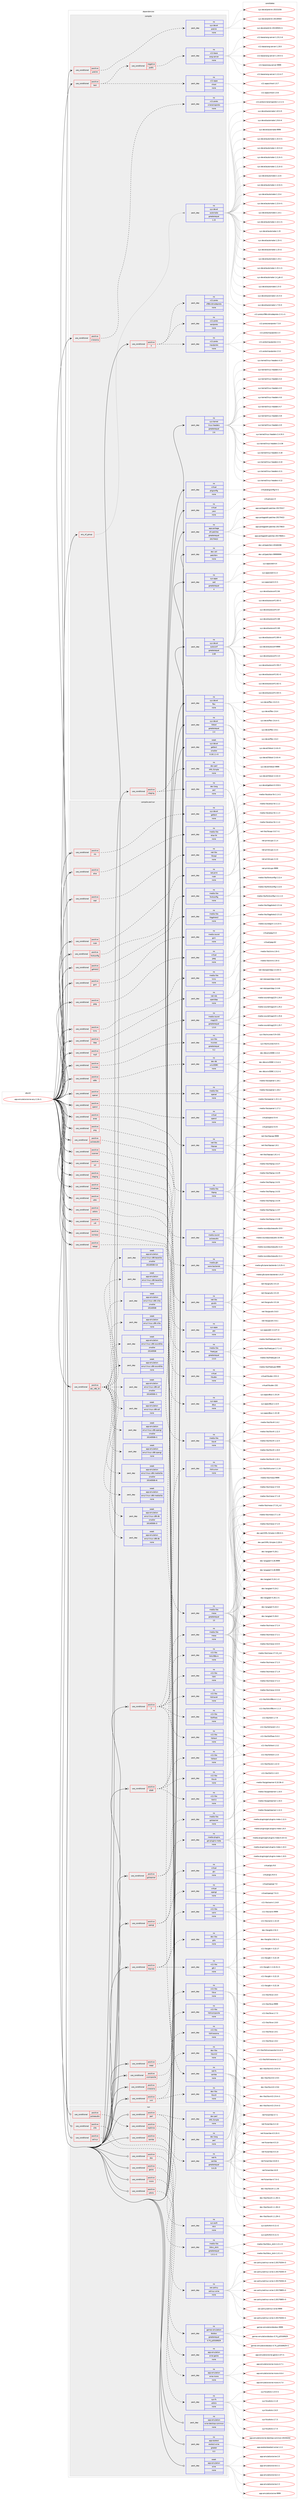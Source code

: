 digraph prolog {

# *************
# Graph options
# *************

newrank=true;
concentrate=true;
compound=true;
graph [rankdir=LR,fontname=Helvetica,fontsize=10,ranksep=1.5];#, ranksep=2.5, nodesep=0.2];
edge  [arrowhead=vee];
node  [fontname=Helvetica,fontsize=10];

# **********
# The ebuild
# **********

subgraph cluster_leftcol {
color=gray;
rank=same;
label=<<i>ebuild</i>>;
id [label="app-emulation/wine-any-2.16-r1", color=red, width=4, href="../app-emulation/wine-any-2.16-r1.svg"];
}

# ****************
# The dependencies
# ****************

subgraph cluster_midcol {
color=gray;
label=<<i>dependencies</i>>;
subgraph cluster_compile {
fillcolor="#eeeeee";
style=filled;
label=<<i>compile</i>>;
subgraph any509 {
dependency28352 [label=<<TABLE BORDER="0" CELLBORDER="1" CELLSPACING="0" CELLPADDING="4"><TR><TD CELLPADDING="10">any_of_group</TD></TR></TABLE>>, shape=none, color=red];subgraph pack20648 {
dependency28353 [label=<<TABLE BORDER="0" CELLBORDER="1" CELLSPACING="0" CELLPADDING="4" WIDTH="220"><TR><TD ROWSPAN="6" CELLPADDING="30">pack_dep</TD></TR><TR><TD WIDTH="110">no</TD></TR><TR><TD>sys-devel</TD></TR><TR><TD>automake</TD></TR><TR><TD>greaterequal</TD></TR><TR><TD>1.15</TD></TR></TABLE>>, shape=none, color=blue];
}
dependency28352:e -> dependency28353:w [weight=20,style="dotted",arrowhead="oinv"];
}
id:e -> dependency28352:w [weight=20,style="solid",arrowhead="vee"];
subgraph cond7175 {
dependency28354 [label=<<TABLE BORDER="0" CELLBORDER="1" CELLSPACING="0" CELLPADDING="4"><TR><TD ROWSPAN="3" CELLPADDING="10">use_conditional</TD></TR><TR><TD>positive</TD></TR><TR><TD>X</TD></TR></TABLE>>, shape=none, color=red];
subgraph pack20649 {
dependency28355 [label=<<TABLE BORDER="0" CELLBORDER="1" CELLSPACING="0" CELLPADDING="4" WIDTH="220"><TR><TD ROWSPAN="6" CELLPADDING="30">pack_dep</TD></TR><TR><TD WIDTH="110">no</TD></TR><TR><TD>x11-proto</TD></TR><TR><TD>inputproto</TD></TR><TR><TD>none</TD></TR><TR><TD></TD></TR></TABLE>>, shape=none, color=blue];
}
dependency28354:e -> dependency28355:w [weight=20,style="dashed",arrowhead="vee"];
subgraph pack20650 {
dependency28356 [label=<<TABLE BORDER="0" CELLBORDER="1" CELLSPACING="0" CELLPADDING="4" WIDTH="220"><TR><TD ROWSPAN="6" CELLPADDING="30">pack_dep</TD></TR><TR><TD WIDTH="110">no</TD></TR><TR><TD>x11-proto</TD></TR><TR><TD>xextproto</TD></TR><TR><TD>none</TD></TR><TR><TD></TD></TR></TABLE>>, shape=none, color=blue];
}
dependency28354:e -> dependency28356:w [weight=20,style="dashed",arrowhead="vee"];
subgraph pack20651 {
dependency28357 [label=<<TABLE BORDER="0" CELLBORDER="1" CELLSPACING="0" CELLPADDING="4" WIDTH="220"><TR><TD ROWSPAN="6" CELLPADDING="30">pack_dep</TD></TR><TR><TD WIDTH="110">no</TD></TR><TR><TD>x11-proto</TD></TR><TR><TD>xf86vidmodeproto</TD></TR><TR><TD>none</TD></TR><TR><TD></TD></TR></TABLE>>, shape=none, color=blue];
}
dependency28354:e -> dependency28357:w [weight=20,style="dashed",arrowhead="vee"];
}
id:e -> dependency28354:w [weight=20,style="solid",arrowhead="vee"];
subgraph cond7176 {
dependency28358 [label=<<TABLE BORDER="0" CELLBORDER="1" CELLSPACING="0" CELLPADDING="4"><TR><TD ROWSPAN="3" CELLPADDING="10">use_conditional</TD></TR><TR><TD>positive</TD></TR><TR><TD>prelink</TD></TR></TABLE>>, shape=none, color=red];
subgraph pack20652 {
dependency28359 [label=<<TABLE BORDER="0" CELLBORDER="1" CELLSPACING="0" CELLPADDING="4" WIDTH="220"><TR><TD ROWSPAN="6" CELLPADDING="30">pack_dep</TD></TR><TR><TD WIDTH="110">no</TD></TR><TR><TD>sys-devel</TD></TR><TR><TD>prelink</TD></TR><TR><TD>none</TD></TR><TR><TD></TD></TR></TABLE>>, shape=none, color=blue];
}
dependency28358:e -> dependency28359:w [weight=20,style="dashed",arrowhead="vee"];
}
id:e -> dependency28358:w [weight=20,style="solid",arrowhead="vee"];
subgraph cond7177 {
dependency28360 [label=<<TABLE BORDER="0" CELLBORDER="1" CELLSPACING="0" CELLPADDING="4"><TR><TD ROWSPAN="3" CELLPADDING="10">use_conditional</TD></TR><TR><TD>positive</TD></TR><TR><TD>staging</TD></TR></TABLE>>, shape=none, color=red];
subgraph pack20653 {
dependency28361 [label=<<TABLE BORDER="0" CELLBORDER="1" CELLSPACING="0" CELLPADDING="4" WIDTH="220"><TR><TD ROWSPAN="6" CELLPADDING="30">pack_dep</TD></TR><TR><TD WIDTH="110">no</TD></TR><TR><TD>dev-lang</TD></TR><TR><TD>perl</TD></TR><TR><TD>none</TD></TR><TR><TD></TD></TR></TABLE>>, shape=none, color=blue];
}
dependency28360:e -> dependency28361:w [weight=20,style="dashed",arrowhead="vee"];
subgraph pack20654 {
dependency28362 [label=<<TABLE BORDER="0" CELLBORDER="1" CELLSPACING="0" CELLPADDING="4" WIDTH="220"><TR><TD ROWSPAN="6" CELLPADDING="30">pack_dep</TD></TR><TR><TD WIDTH="110">no</TD></TR><TR><TD>dev-perl</TD></TR><TR><TD>XML-Simple</TD></TR><TR><TD>none</TD></TR><TR><TD></TD></TR></TABLE>>, shape=none, color=blue];
}
dependency28360:e -> dependency28362:w [weight=20,style="dashed",arrowhead="vee"];
}
id:e -> dependency28360:w [weight=20,style="solid",arrowhead="vee"];
subgraph cond7178 {
dependency28363 [label=<<TABLE BORDER="0" CELLBORDER="1" CELLSPACING="0" CELLPADDING="4"><TR><TD ROWSPAN="3" CELLPADDING="10">use_conditional</TD></TR><TR><TD>positive</TD></TR><TR><TD>test</TD></TR></TABLE>>, shape=none, color=red];
subgraph cond7179 {
dependency28364 [label=<<TABLE BORDER="0" CELLBORDER="1" CELLSPACING="0" CELLPADDING="4"><TR><TD ROWSPAN="3" CELLPADDING="10">use_conditional</TD></TR><TR><TD>negative</TD></TR><TR><TD>prefix</TD></TR></TABLE>>, shape=none, color=red];
subgraph pack20655 {
dependency28365 [label=<<TABLE BORDER="0" CELLBORDER="1" CELLSPACING="0" CELLPADDING="4" WIDTH="220"><TR><TD ROWSPAN="6" CELLPADDING="30">pack_dep</TD></TR><TR><TD WIDTH="110">no</TD></TR><TR><TD>x11-base</TD></TR><TR><TD>xorg-server</TD></TR><TR><TD>none</TD></TR><TR><TD></TD></TR></TABLE>>, shape=none, color=blue];
}
dependency28364:e -> dependency28365:w [weight=20,style="dashed",arrowhead="vee"];
}
dependency28363:e -> dependency28364:w [weight=20,style="dashed",arrowhead="vee"];
subgraph pack20656 {
dependency28366 [label=<<TABLE BORDER="0" CELLBORDER="1" CELLSPACING="0" CELLPADDING="4" WIDTH="220"><TR><TD ROWSPAN="6" CELLPADDING="30">pack_dep</TD></TR><TR><TD WIDTH="110">no</TD></TR><TR><TD>x11-apps</TD></TR><TR><TD>xhost</TD></TR><TR><TD>none</TD></TR><TR><TD></TD></TR></TABLE>>, shape=none, color=blue];
}
dependency28363:e -> dependency28366:w [weight=20,style="dashed",arrowhead="vee"];
}
id:e -> dependency28363:w [weight=20,style="solid",arrowhead="vee"];
subgraph cond7180 {
dependency28367 [label=<<TABLE BORDER="0" CELLBORDER="1" CELLSPACING="0" CELLPADDING="4"><TR><TD ROWSPAN="3" CELLPADDING="10">use_conditional</TD></TR><TR><TD>positive</TD></TR><TR><TD>xinerama</TD></TR></TABLE>>, shape=none, color=red];
subgraph pack20657 {
dependency28368 [label=<<TABLE BORDER="0" CELLBORDER="1" CELLSPACING="0" CELLPADDING="4" WIDTH="220"><TR><TD ROWSPAN="6" CELLPADDING="30">pack_dep</TD></TR><TR><TD WIDTH="110">no</TD></TR><TR><TD>x11-proto</TD></TR><TR><TD>xineramaproto</TD></TR><TR><TD>none</TD></TR><TR><TD></TD></TR></TABLE>>, shape=none, color=blue];
}
dependency28367:e -> dependency28368:w [weight=20,style="dashed",arrowhead="vee"];
}
id:e -> dependency28367:w [weight=20,style="solid",arrowhead="vee"];
subgraph pack20658 {
dependency28369 [label=<<TABLE BORDER="0" CELLBORDER="1" CELLSPACING="0" CELLPADDING="4" WIDTH="220"><TR><TD ROWSPAN="6" CELLPADDING="30">pack_dep</TD></TR><TR><TD WIDTH="110">no</TD></TR><TR><TD>app-portage</TD></TR><TR><TD>elt-patches</TD></TR><TR><TD>greaterequal</TD></TR><TR><TD>20170422</TD></TR></TABLE>>, shape=none, color=blue];
}
id:e -> dependency28369:w [weight=20,style="solid",arrowhead="vee"];
subgraph pack20659 {
dependency28370 [label=<<TABLE BORDER="0" CELLBORDER="1" CELLSPACING="0" CELLPADDING="4" WIDTH="220"><TR><TD ROWSPAN="6" CELLPADDING="30">pack_dep</TD></TR><TR><TD WIDTH="110">no</TD></TR><TR><TD>dev-util</TD></TR><TR><TD>patchbin</TD></TR><TR><TD>none</TD></TR><TR><TD></TD></TR></TABLE>>, shape=none, color=blue];
}
id:e -> dependency28370:w [weight=20,style="solid",arrowhead="vee"];
subgraph pack20660 {
dependency28371 [label=<<TABLE BORDER="0" CELLBORDER="1" CELLSPACING="0" CELLPADDING="4" WIDTH="220"><TR><TD ROWSPAN="6" CELLPADDING="30">pack_dep</TD></TR><TR><TD WIDTH="110">no</TD></TR><TR><TD>sys-apps</TD></TR><TR><TD>sed</TD></TR><TR><TD>greaterequal</TD></TR><TR><TD>4</TD></TR></TABLE>>, shape=none, color=blue];
}
id:e -> dependency28371:w [weight=20,style="solid",arrowhead="vee"];
subgraph pack20661 {
dependency28372 [label=<<TABLE BORDER="0" CELLBORDER="1" CELLSPACING="0" CELLPADDING="4" WIDTH="220"><TR><TD ROWSPAN="6" CELLPADDING="30">pack_dep</TD></TR><TR><TD WIDTH="110">no</TD></TR><TR><TD>sys-devel</TD></TR><TR><TD>autoconf</TD></TR><TR><TD>greaterequal</TD></TR><TR><TD>2.69</TD></TR></TABLE>>, shape=none, color=blue];
}
id:e -> dependency28372:w [weight=20,style="solid",arrowhead="vee"];
subgraph pack20662 {
dependency28373 [label=<<TABLE BORDER="0" CELLBORDER="1" CELLSPACING="0" CELLPADDING="4" WIDTH="220"><TR><TD ROWSPAN="6" CELLPADDING="30">pack_dep</TD></TR><TR><TD WIDTH="110">no</TD></TR><TR><TD>sys-devel</TD></TR><TR><TD>flex</TD></TR><TR><TD>none</TD></TR><TR><TD></TD></TR></TABLE>>, shape=none, color=blue];
}
id:e -> dependency28373:w [weight=20,style="solid",arrowhead="vee"];
subgraph pack20663 {
dependency28374 [label=<<TABLE BORDER="0" CELLBORDER="1" CELLSPACING="0" CELLPADDING="4" WIDTH="220"><TR><TD ROWSPAN="6" CELLPADDING="30">pack_dep</TD></TR><TR><TD WIDTH="110">no</TD></TR><TR><TD>sys-devel</TD></TR><TR><TD>libtool</TD></TR><TR><TD>greaterequal</TD></TR><TR><TD>2.4</TD></TR></TABLE>>, shape=none, color=blue];
}
id:e -> dependency28374:w [weight=20,style="solid",arrowhead="vee"];
subgraph pack20664 {
dependency28375 [label=<<TABLE BORDER="0" CELLBORDER="1" CELLSPACING="0" CELLPADDING="4" WIDTH="220"><TR><TD ROWSPAN="6" CELLPADDING="30">pack_dep</TD></TR><TR><TD WIDTH="110">no</TD></TR><TR><TD>sys-kernel</TD></TR><TR><TD>linux-headers</TD></TR><TR><TD>greaterequal</TD></TR><TR><TD>2.6</TD></TR></TABLE>>, shape=none, color=blue];
}
id:e -> dependency28375:w [weight=20,style="solid",arrowhead="vee"];
subgraph pack20665 {
dependency28376 [label=<<TABLE BORDER="0" CELLBORDER="1" CELLSPACING="0" CELLPADDING="4" WIDTH="220"><TR><TD ROWSPAN="6" CELLPADDING="30">pack_dep</TD></TR><TR><TD WIDTH="110">no</TD></TR><TR><TD>virtual</TD></TR><TR><TD>pkgconfig</TD></TR><TR><TD>none</TD></TR><TR><TD></TD></TR></TABLE>>, shape=none, color=blue];
}
id:e -> dependency28376:w [weight=20,style="solid",arrowhead="vee"];
subgraph pack20666 {
dependency28377 [label=<<TABLE BORDER="0" CELLBORDER="1" CELLSPACING="0" CELLPADDING="4" WIDTH="220"><TR><TD ROWSPAN="6" CELLPADDING="30">pack_dep</TD></TR><TR><TD WIDTH="110">no</TD></TR><TR><TD>virtual</TD></TR><TR><TD>yacc</TD></TR><TR><TD>none</TD></TR><TR><TD></TD></TR></TABLE>>, shape=none, color=blue];
}
id:e -> dependency28377:w [weight=20,style="solid",arrowhead="vee"];
subgraph pack20667 {
dependency28378 [label=<<TABLE BORDER="0" CELLBORDER="1" CELLSPACING="0" CELLPADDING="4" WIDTH="220"><TR><TD ROWSPAN="6" CELLPADDING="30">pack_dep</TD></TR><TR><TD WIDTH="110">weak</TD></TR><TR><TD>sys-devel</TD></TR><TR><TD>gettext</TD></TR><TR><TD>smaller</TD></TR><TR><TD>0.18.1.1-r3</TD></TR></TABLE>>, shape=none, color=blue];
}
id:e -> dependency28378:w [weight=20,style="solid",arrowhead="vee"];
}
subgraph cluster_compileandrun {
fillcolor="#eeeeee";
style=filled;
label=<<i>compile and run</i>>;
subgraph cond7181 {
dependency28379 [label=<<TABLE BORDER="0" CELLBORDER="1" CELLSPACING="0" CELLPADDING="4"><TR><TD ROWSPAN="3" CELLPADDING="10">use_conditional</TD></TR><TR><TD>positive</TD></TR><TR><TD>X</TD></TR></TABLE>>, shape=none, color=red];
subgraph pack20668 {
dependency28380 [label=<<TABLE BORDER="0" CELLBORDER="1" CELLSPACING="0" CELLPADDING="4" WIDTH="220"><TR><TD ROWSPAN="6" CELLPADDING="30">pack_dep</TD></TR><TR><TD WIDTH="110">no</TD></TR><TR><TD>x11-libs</TD></TR><TR><TD>libXcursor</TD></TR><TR><TD>none</TD></TR><TR><TD></TD></TR></TABLE>>, shape=none, color=blue];
}
dependency28379:e -> dependency28380:w [weight=20,style="dashed",arrowhead="vee"];
subgraph pack20669 {
dependency28381 [label=<<TABLE BORDER="0" CELLBORDER="1" CELLSPACING="0" CELLPADDING="4" WIDTH="220"><TR><TD ROWSPAN="6" CELLPADDING="30">pack_dep</TD></TR><TR><TD WIDTH="110">no</TD></TR><TR><TD>x11-libs</TD></TR><TR><TD>libXext</TD></TR><TR><TD>none</TD></TR><TR><TD></TD></TR></TABLE>>, shape=none, color=blue];
}
dependency28379:e -> dependency28381:w [weight=20,style="dashed",arrowhead="vee"];
subgraph pack20670 {
dependency28382 [label=<<TABLE BORDER="0" CELLBORDER="1" CELLSPACING="0" CELLPADDING="4" WIDTH="220"><TR><TD ROWSPAN="6" CELLPADDING="30">pack_dep</TD></TR><TR><TD WIDTH="110">no</TD></TR><TR><TD>x11-libs</TD></TR><TR><TD>libXfixes</TD></TR><TR><TD>none</TD></TR><TR><TD></TD></TR></TABLE>>, shape=none, color=blue];
}
dependency28379:e -> dependency28382:w [weight=20,style="dashed",arrowhead="vee"];
subgraph pack20671 {
dependency28383 [label=<<TABLE BORDER="0" CELLBORDER="1" CELLSPACING="0" CELLPADDING="4" WIDTH="220"><TR><TD ROWSPAN="6" CELLPADDING="30">pack_dep</TD></TR><TR><TD WIDTH="110">no</TD></TR><TR><TD>x11-libs</TD></TR><TR><TD>libXrandr</TD></TR><TR><TD>none</TD></TR><TR><TD></TD></TR></TABLE>>, shape=none, color=blue];
}
dependency28379:e -> dependency28383:w [weight=20,style="dashed",arrowhead="vee"];
subgraph pack20672 {
dependency28384 [label=<<TABLE BORDER="0" CELLBORDER="1" CELLSPACING="0" CELLPADDING="4" WIDTH="220"><TR><TD ROWSPAN="6" CELLPADDING="30">pack_dep</TD></TR><TR><TD WIDTH="110">no</TD></TR><TR><TD>x11-libs</TD></TR><TR><TD>libXi</TD></TR><TR><TD>none</TD></TR><TR><TD></TD></TR></TABLE>>, shape=none, color=blue];
}
dependency28379:e -> dependency28384:w [weight=20,style="dashed",arrowhead="vee"];
subgraph pack20673 {
dependency28385 [label=<<TABLE BORDER="0" CELLBORDER="1" CELLSPACING="0" CELLPADDING="4" WIDTH="220"><TR><TD ROWSPAN="6" CELLPADDING="30">pack_dep</TD></TR><TR><TD WIDTH="110">no</TD></TR><TR><TD>x11-libs</TD></TR><TR><TD>libXxf86vm</TD></TR><TR><TD>none</TD></TR><TR><TD></TD></TR></TABLE>>, shape=none, color=blue];
}
dependency28379:e -> dependency28385:w [weight=20,style="dashed",arrowhead="vee"];
}
id:e -> dependency28379:w [weight=20,style="solid",arrowhead="odotvee"];
subgraph cond7182 {
dependency28386 [label=<<TABLE BORDER="0" CELLBORDER="1" CELLSPACING="0" CELLPADDING="4"><TR><TD ROWSPAN="3" CELLPADDING="10">use_conditional</TD></TR><TR><TD>positive</TD></TR><TR><TD>abi_x86_32</TD></TR></TABLE>>, shape=none, color=red];
subgraph pack20674 {
dependency28387 [label=<<TABLE BORDER="0" CELLBORDER="1" CELLSPACING="0" CELLPADDING="4" WIDTH="220"><TR><TD ROWSPAN="6" CELLPADDING="30">pack_dep</TD></TR><TR><TD WIDTH="110">weak</TD></TR><TR><TD>app-emulation</TD></TR><TR><TD>emul-linux-x86-baselibs</TD></TR><TR><TD>none</TD></TR><TR><TD></TD></TR></TABLE>>, shape=none, color=blue];
}
dependency28386:e -> dependency28387:w [weight=20,style="dashed",arrowhead="vee"];
subgraph pack20675 {
dependency28388 [label=<<TABLE BORDER="0" CELLBORDER="1" CELLSPACING="0" CELLPADDING="4" WIDTH="220"><TR><TD ROWSPAN="6" CELLPADDING="30">pack_dep</TD></TR><TR><TD WIDTH="110">weak</TD></TR><TR><TD>app-emulation</TD></TR><TR><TD>emul-linux-x86-baselibs</TD></TR><TR><TD>smaller</TD></TR><TR><TD>20140508-r14</TD></TR></TABLE>>, shape=none, color=blue];
}
dependency28386:e -> dependency28388:w [weight=20,style="dashed",arrowhead="vee"];
subgraph pack20676 {
dependency28389 [label=<<TABLE BORDER="0" CELLBORDER="1" CELLSPACING="0" CELLPADDING="4" WIDTH="220"><TR><TD ROWSPAN="6" CELLPADDING="30">pack_dep</TD></TR><TR><TD WIDTH="110">weak</TD></TR><TR><TD>app-emulation</TD></TR><TR><TD>emul-linux-x86-db</TD></TR><TR><TD>none</TD></TR><TR><TD></TD></TR></TABLE>>, shape=none, color=blue];
}
dependency28386:e -> dependency28389:w [weight=20,style="dashed",arrowhead="vee"];
subgraph pack20677 {
dependency28390 [label=<<TABLE BORDER="0" CELLBORDER="1" CELLSPACING="0" CELLPADDING="4" WIDTH="220"><TR><TD ROWSPAN="6" CELLPADDING="30">pack_dep</TD></TR><TR><TD WIDTH="110">weak</TD></TR><TR><TD>app-emulation</TD></TR><TR><TD>emul-linux-x86-db</TD></TR><TR><TD>smaller</TD></TR><TR><TD>20140508-r3</TD></TR></TABLE>>, shape=none, color=blue];
}
dependency28386:e -> dependency28390:w [weight=20,style="dashed",arrowhead="vee"];
subgraph pack20678 {
dependency28391 [label=<<TABLE BORDER="0" CELLBORDER="1" CELLSPACING="0" CELLPADDING="4" WIDTH="220"><TR><TD ROWSPAN="6" CELLPADDING="30">pack_dep</TD></TR><TR><TD WIDTH="110">weak</TD></TR><TR><TD>app-emulation</TD></TR><TR><TD>emul-linux-x86-medialibs</TD></TR><TR><TD>none</TD></TR><TR><TD></TD></TR></TABLE>>, shape=none, color=blue];
}
dependency28386:e -> dependency28391:w [weight=20,style="dashed",arrowhead="vee"];
subgraph pack20679 {
dependency28392 [label=<<TABLE BORDER="0" CELLBORDER="1" CELLSPACING="0" CELLPADDING="4" WIDTH="220"><TR><TD ROWSPAN="6" CELLPADDING="30">pack_dep</TD></TR><TR><TD WIDTH="110">weak</TD></TR><TR><TD>app-emulation</TD></TR><TR><TD>emul-linux-x86-medialibs</TD></TR><TR><TD>smaller</TD></TR><TR><TD>20140508-r6</TD></TR></TABLE>>, shape=none, color=blue];
}
dependency28386:e -> dependency28392:w [weight=20,style="dashed",arrowhead="vee"];
subgraph pack20680 {
dependency28393 [label=<<TABLE BORDER="0" CELLBORDER="1" CELLSPACING="0" CELLPADDING="4" WIDTH="220"><TR><TD ROWSPAN="6" CELLPADDING="30">pack_dep</TD></TR><TR><TD WIDTH="110">weak</TD></TR><TR><TD>app-emulation</TD></TR><TR><TD>emul-linux-x86-opengl</TD></TR><TR><TD>none</TD></TR><TR><TD></TD></TR></TABLE>>, shape=none, color=blue];
}
dependency28386:e -> dependency28393:w [weight=20,style="dashed",arrowhead="vee"];
subgraph pack20681 {
dependency28394 [label=<<TABLE BORDER="0" CELLBORDER="1" CELLSPACING="0" CELLPADDING="4" WIDTH="220"><TR><TD ROWSPAN="6" CELLPADDING="30">pack_dep</TD></TR><TR><TD WIDTH="110">weak</TD></TR><TR><TD>app-emulation</TD></TR><TR><TD>emul-linux-x86-opengl</TD></TR><TR><TD>smaller</TD></TR><TR><TD>20140508-r1</TD></TR></TABLE>>, shape=none, color=blue];
}
dependency28386:e -> dependency28394:w [weight=20,style="dashed",arrowhead="vee"];
subgraph pack20682 {
dependency28395 [label=<<TABLE BORDER="0" CELLBORDER="1" CELLSPACING="0" CELLPADDING="4" WIDTH="220"><TR><TD ROWSPAN="6" CELLPADDING="30">pack_dep</TD></TR><TR><TD WIDTH="110">weak</TD></TR><TR><TD>app-emulation</TD></TR><TR><TD>emul-linux-x86-sdl</TD></TR><TR><TD>none</TD></TR><TR><TD></TD></TR></TABLE>>, shape=none, color=blue];
}
dependency28386:e -> dependency28395:w [weight=20,style="dashed",arrowhead="vee"];
subgraph pack20683 {
dependency28396 [label=<<TABLE BORDER="0" CELLBORDER="1" CELLSPACING="0" CELLPADDING="4" WIDTH="220"><TR><TD ROWSPAN="6" CELLPADDING="30">pack_dep</TD></TR><TR><TD WIDTH="110">weak</TD></TR><TR><TD>app-emulation</TD></TR><TR><TD>emul-linux-x86-sdl</TD></TR><TR><TD>smaller</TD></TR><TR><TD>20140508-r1</TD></TR></TABLE>>, shape=none, color=blue];
}
dependency28386:e -> dependency28396:w [weight=20,style="dashed",arrowhead="vee"];
subgraph pack20684 {
dependency28397 [label=<<TABLE BORDER="0" CELLBORDER="1" CELLSPACING="0" CELLPADDING="4" WIDTH="220"><TR><TD ROWSPAN="6" CELLPADDING="30">pack_dep</TD></TR><TR><TD WIDTH="110">weak</TD></TR><TR><TD>app-emulation</TD></TR><TR><TD>emul-linux-x86-soundlibs</TD></TR><TR><TD>none</TD></TR><TR><TD></TD></TR></TABLE>>, shape=none, color=blue];
}
dependency28386:e -> dependency28397:w [weight=20,style="dashed",arrowhead="vee"];
subgraph pack20685 {
dependency28398 [label=<<TABLE BORDER="0" CELLBORDER="1" CELLSPACING="0" CELLPADDING="4" WIDTH="220"><TR><TD ROWSPAN="6" CELLPADDING="30">pack_dep</TD></TR><TR><TD WIDTH="110">weak</TD></TR><TR><TD>app-emulation</TD></TR><TR><TD>emul-linux-x86-soundlibs</TD></TR><TR><TD>smaller</TD></TR><TR><TD>20140508</TD></TR></TABLE>>, shape=none, color=blue];
}
dependency28386:e -> dependency28398:w [weight=20,style="dashed",arrowhead="vee"];
subgraph pack20686 {
dependency28399 [label=<<TABLE BORDER="0" CELLBORDER="1" CELLSPACING="0" CELLPADDING="4" WIDTH="220"><TR><TD ROWSPAN="6" CELLPADDING="30">pack_dep</TD></TR><TR><TD WIDTH="110">weak</TD></TR><TR><TD>app-emulation</TD></TR><TR><TD>emul-linux-x86-xlibs</TD></TR><TR><TD>none</TD></TR><TR><TD></TD></TR></TABLE>>, shape=none, color=blue];
}
dependency28386:e -> dependency28399:w [weight=20,style="dashed",arrowhead="vee"];
subgraph pack20687 {
dependency28400 [label=<<TABLE BORDER="0" CELLBORDER="1" CELLSPACING="0" CELLPADDING="4" WIDTH="220"><TR><TD ROWSPAN="6" CELLPADDING="30">pack_dep</TD></TR><TR><TD WIDTH="110">weak</TD></TR><TR><TD>app-emulation</TD></TR><TR><TD>emul-linux-x86-xlibs</TD></TR><TR><TD>smaller</TD></TR><TR><TD>20140508</TD></TR></TABLE>>, shape=none, color=blue];
}
dependency28386:e -> dependency28400:w [weight=20,style="dashed",arrowhead="vee"];
}
id:e -> dependency28386:w [weight=20,style="solid",arrowhead="odotvee"];
subgraph cond7183 {
dependency28401 [label=<<TABLE BORDER="0" CELLBORDER="1" CELLSPACING="0" CELLPADDING="4"><TR><TD ROWSPAN="3" CELLPADDING="10">use_conditional</TD></TR><TR><TD>positive</TD></TR><TR><TD>alsa</TD></TR></TABLE>>, shape=none, color=red];
subgraph pack20688 {
dependency28402 [label=<<TABLE BORDER="0" CELLBORDER="1" CELLSPACING="0" CELLPADDING="4" WIDTH="220"><TR><TD ROWSPAN="6" CELLPADDING="30">pack_dep</TD></TR><TR><TD WIDTH="110">no</TD></TR><TR><TD>media-libs</TD></TR><TR><TD>alsa-lib</TD></TR><TR><TD>none</TD></TR><TR><TD></TD></TR></TABLE>>, shape=none, color=blue];
}
dependency28401:e -> dependency28402:w [weight=20,style="dashed",arrowhead="vee"];
}
id:e -> dependency28401:w [weight=20,style="solid",arrowhead="odotvee"];
subgraph cond7184 {
dependency28403 [label=<<TABLE BORDER="0" CELLBORDER="1" CELLSPACING="0" CELLPADDING="4"><TR><TD ROWSPAN="3" CELLPADDING="10">use_conditional</TD></TR><TR><TD>positive</TD></TR><TR><TD>capi</TD></TR></TABLE>>, shape=none, color=red];
subgraph pack20689 {
dependency28404 [label=<<TABLE BORDER="0" CELLBORDER="1" CELLSPACING="0" CELLPADDING="4" WIDTH="220"><TR><TD ROWSPAN="6" CELLPADDING="30">pack_dep</TD></TR><TR><TD WIDTH="110">no</TD></TR><TR><TD>net-libs</TD></TR><TR><TD>libcapi</TD></TR><TR><TD>none</TD></TR><TR><TD></TD></TR></TABLE>>, shape=none, color=blue];
}
dependency28403:e -> dependency28404:w [weight=20,style="dashed",arrowhead="vee"];
}
id:e -> dependency28403:w [weight=20,style="solid",arrowhead="odotvee"];
subgraph cond7185 {
dependency28405 [label=<<TABLE BORDER="0" CELLBORDER="1" CELLSPACING="0" CELLPADDING="4"><TR><TD ROWSPAN="3" CELLPADDING="10">use_conditional</TD></TR><TR><TD>positive</TD></TR><TR><TD>cups</TD></TR></TABLE>>, shape=none, color=red];
subgraph pack20690 {
dependency28406 [label=<<TABLE BORDER="0" CELLBORDER="1" CELLSPACING="0" CELLPADDING="4" WIDTH="220"><TR><TD ROWSPAN="6" CELLPADDING="30">pack_dep</TD></TR><TR><TD WIDTH="110">no</TD></TR><TR><TD>net-print</TD></TR><TR><TD>cups</TD></TR><TR><TD>none</TD></TR><TR><TD></TD></TR></TABLE>>, shape=none, color=blue];
}
dependency28405:e -> dependency28406:w [weight=20,style="dashed",arrowhead="vee"];
}
id:e -> dependency28405:w [weight=20,style="solid",arrowhead="odotvee"];
subgraph cond7186 {
dependency28407 [label=<<TABLE BORDER="0" CELLBORDER="1" CELLSPACING="0" CELLPADDING="4"><TR><TD ROWSPAN="3" CELLPADDING="10">use_conditional</TD></TR><TR><TD>positive</TD></TR><TR><TD>d3d9</TD></TR></TABLE>>, shape=none, color=red];
subgraph pack20691 {
dependency28408 [label=<<TABLE BORDER="0" CELLBORDER="1" CELLSPACING="0" CELLPADDING="4" WIDTH="220"><TR><TD ROWSPAN="6" CELLPADDING="30">pack_dep</TD></TR><TR><TD WIDTH="110">no</TD></TR><TR><TD>media-libs</TD></TR><TR><TD>mesa</TD></TR><TR><TD>none</TD></TR><TR><TD></TD></TR></TABLE>>, shape=none, color=blue];
}
dependency28407:e -> dependency28408:w [weight=20,style="dashed",arrowhead="vee"];
subgraph pack20692 {
dependency28409 [label=<<TABLE BORDER="0" CELLBORDER="1" CELLSPACING="0" CELLPADDING="4" WIDTH="220"><TR><TD ROWSPAN="6" CELLPADDING="30">pack_dep</TD></TR><TR><TD WIDTH="110">no</TD></TR><TR><TD>x11-libs</TD></TR><TR><TD>libX11</TD></TR><TR><TD>none</TD></TR><TR><TD></TD></TR></TABLE>>, shape=none, color=blue];
}
dependency28407:e -> dependency28409:w [weight=20,style="dashed",arrowhead="vee"];
subgraph pack20693 {
dependency28410 [label=<<TABLE BORDER="0" CELLBORDER="1" CELLSPACING="0" CELLPADDING="4" WIDTH="220"><TR><TD ROWSPAN="6" CELLPADDING="30">pack_dep</TD></TR><TR><TD WIDTH="110">no</TD></TR><TR><TD>x11-libs</TD></TR><TR><TD>libXext</TD></TR><TR><TD>none</TD></TR><TR><TD></TD></TR></TABLE>>, shape=none, color=blue];
}
dependency28407:e -> dependency28410:w [weight=20,style="dashed",arrowhead="vee"];
subgraph pack20694 {
dependency28411 [label=<<TABLE BORDER="0" CELLBORDER="1" CELLSPACING="0" CELLPADDING="4" WIDTH="220"><TR><TD ROWSPAN="6" CELLPADDING="30">pack_dep</TD></TR><TR><TD WIDTH="110">no</TD></TR><TR><TD>x11-libs</TD></TR><TR><TD>libxcb</TD></TR><TR><TD>none</TD></TR><TR><TD></TD></TR></TABLE>>, shape=none, color=blue];
}
dependency28407:e -> dependency28411:w [weight=20,style="dashed",arrowhead="vee"];
}
id:e -> dependency28407:w [weight=20,style="solid",arrowhead="odotvee"];
subgraph cond7187 {
dependency28412 [label=<<TABLE BORDER="0" CELLBORDER="1" CELLSPACING="0" CELLPADDING="4"><TR><TD ROWSPAN="3" CELLPADDING="10">use_conditional</TD></TR><TR><TD>positive</TD></TR><TR><TD>fontconfig</TD></TR></TABLE>>, shape=none, color=red];
subgraph pack20695 {
dependency28413 [label=<<TABLE BORDER="0" CELLBORDER="1" CELLSPACING="0" CELLPADDING="4" WIDTH="220"><TR><TD ROWSPAN="6" CELLPADDING="30">pack_dep</TD></TR><TR><TD WIDTH="110">no</TD></TR><TR><TD>media-libs</TD></TR><TR><TD>fontconfig</TD></TR><TR><TD>none</TD></TR><TR><TD></TD></TR></TABLE>>, shape=none, color=blue];
}
dependency28412:e -> dependency28413:w [weight=20,style="dashed",arrowhead="vee"];
}
id:e -> dependency28412:w [weight=20,style="solid",arrowhead="odotvee"];
subgraph cond7188 {
dependency28414 [label=<<TABLE BORDER="0" CELLBORDER="1" CELLSPACING="0" CELLPADDING="4"><TR><TD ROWSPAN="3" CELLPADDING="10">use_conditional</TD></TR><TR><TD>positive</TD></TR><TR><TD>gphoto2</TD></TR></TABLE>>, shape=none, color=red];
subgraph pack20696 {
dependency28415 [label=<<TABLE BORDER="0" CELLBORDER="1" CELLSPACING="0" CELLPADDING="4" WIDTH="220"><TR><TD ROWSPAN="6" CELLPADDING="30">pack_dep</TD></TR><TR><TD WIDTH="110">no</TD></TR><TR><TD>media-libs</TD></TR><TR><TD>libgphoto2</TD></TR><TR><TD>none</TD></TR><TR><TD></TD></TR></TABLE>>, shape=none, color=blue];
}
dependency28414:e -> dependency28415:w [weight=20,style="dashed",arrowhead="vee"];
}
id:e -> dependency28414:w [weight=20,style="solid",arrowhead="odotvee"];
subgraph cond7189 {
dependency28416 [label=<<TABLE BORDER="0" CELLBORDER="1" CELLSPACING="0" CELLPADDING="4"><TR><TD ROWSPAN="3" CELLPADDING="10">use_conditional</TD></TR><TR><TD>positive</TD></TR><TR><TD>gsm</TD></TR></TABLE>>, shape=none, color=red];
subgraph pack20697 {
dependency28417 [label=<<TABLE BORDER="0" CELLBORDER="1" CELLSPACING="0" CELLPADDING="4" WIDTH="220"><TR><TD ROWSPAN="6" CELLPADDING="30">pack_dep</TD></TR><TR><TD WIDTH="110">no</TD></TR><TR><TD>media-sound</TD></TR><TR><TD>gsm</TD></TR><TR><TD>none</TD></TR><TR><TD></TD></TR></TABLE>>, shape=none, color=blue];
}
dependency28416:e -> dependency28417:w [weight=20,style="dashed",arrowhead="vee"];
}
id:e -> dependency28416:w [weight=20,style="solid",arrowhead="odotvee"];
subgraph cond7190 {
dependency28418 [label=<<TABLE BORDER="0" CELLBORDER="1" CELLSPACING="0" CELLPADDING="4"><TR><TD ROWSPAN="3" CELLPADDING="10">use_conditional</TD></TR><TR><TD>positive</TD></TR><TR><TD>gstreamer</TD></TR></TABLE>>, shape=none, color=red];
subgraph pack20698 {
dependency28419 [label=<<TABLE BORDER="0" CELLBORDER="1" CELLSPACING="0" CELLPADDING="4" WIDTH="220"><TR><TD ROWSPAN="6" CELLPADDING="30">pack_dep</TD></TR><TR><TD WIDTH="110">no</TD></TR><TR><TD>media-libs</TD></TR><TR><TD>gstreamer</TD></TR><TR><TD>none</TD></TR><TR><TD></TD></TR></TABLE>>, shape=none, color=blue];
}
dependency28418:e -> dependency28419:w [weight=20,style="dashed",arrowhead="vee"];
subgraph pack20699 {
dependency28420 [label=<<TABLE BORDER="0" CELLBORDER="1" CELLSPACING="0" CELLPADDING="4" WIDTH="220"><TR><TD ROWSPAN="6" CELLPADDING="30">pack_dep</TD></TR><TR><TD WIDTH="110">no</TD></TR><TR><TD>media-plugins</TD></TR><TR><TD>gst-plugins-meta</TD></TR><TR><TD>none</TD></TR><TR><TD></TD></TR></TABLE>>, shape=none, color=blue];
}
dependency28418:e -> dependency28420:w [weight=20,style="dashed",arrowhead="vee"];
}
id:e -> dependency28418:w [weight=20,style="solid",arrowhead="odotvee"];
subgraph cond7191 {
dependency28421 [label=<<TABLE BORDER="0" CELLBORDER="1" CELLSPACING="0" CELLPADDING="4"><TR><TD ROWSPAN="3" CELLPADDING="10">use_conditional</TD></TR><TR><TD>positive</TD></TR><TR><TD>jpeg</TD></TR></TABLE>>, shape=none, color=red];
subgraph pack20700 {
dependency28422 [label=<<TABLE BORDER="0" CELLBORDER="1" CELLSPACING="0" CELLPADDING="4" WIDTH="220"><TR><TD ROWSPAN="6" CELLPADDING="30">pack_dep</TD></TR><TR><TD WIDTH="110">no</TD></TR><TR><TD>virtual</TD></TR><TR><TD>jpeg</TD></TR><TR><TD>none</TD></TR><TR><TD></TD></TR></TABLE>>, shape=none, color=blue];
}
dependency28421:e -> dependency28422:w [weight=20,style="dashed",arrowhead="vee"];
}
id:e -> dependency28421:w [weight=20,style="solid",arrowhead="odotvee"];
subgraph cond7192 {
dependency28423 [label=<<TABLE BORDER="0" CELLBORDER="1" CELLSPACING="0" CELLPADDING="4"><TR><TD ROWSPAN="3" CELLPADDING="10">use_conditional</TD></TR><TR><TD>positive</TD></TR><TR><TD>lcms</TD></TR></TABLE>>, shape=none, color=red];
subgraph pack20701 {
dependency28424 [label=<<TABLE BORDER="0" CELLBORDER="1" CELLSPACING="0" CELLPADDING="4" WIDTH="220"><TR><TD ROWSPAN="6" CELLPADDING="30">pack_dep</TD></TR><TR><TD WIDTH="110">no</TD></TR><TR><TD>media-libs</TD></TR><TR><TD>lcms</TD></TR><TR><TD>none</TD></TR><TR><TD></TD></TR></TABLE>>, shape=none, color=blue];
}
dependency28423:e -> dependency28424:w [weight=20,style="dashed",arrowhead="vee"];
}
id:e -> dependency28423:w [weight=20,style="solid",arrowhead="odotvee"];
subgraph cond7193 {
dependency28425 [label=<<TABLE BORDER="0" CELLBORDER="1" CELLSPACING="0" CELLPADDING="4"><TR><TD ROWSPAN="3" CELLPADDING="10">use_conditional</TD></TR><TR><TD>positive</TD></TR><TR><TD>ldap</TD></TR></TABLE>>, shape=none, color=red];
subgraph pack20702 {
dependency28426 [label=<<TABLE BORDER="0" CELLBORDER="1" CELLSPACING="0" CELLPADDING="4" WIDTH="220"><TR><TD ROWSPAN="6" CELLPADDING="30">pack_dep</TD></TR><TR><TD WIDTH="110">no</TD></TR><TR><TD>net-nds</TD></TR><TR><TD>openldap</TD></TR><TR><TD>none</TD></TR><TR><TD></TD></TR></TABLE>>, shape=none, color=blue];
}
dependency28425:e -> dependency28426:w [weight=20,style="dashed",arrowhead="vee"];
}
id:e -> dependency28425:w [weight=20,style="solid",arrowhead="odotvee"];
subgraph cond7194 {
dependency28427 [label=<<TABLE BORDER="0" CELLBORDER="1" CELLSPACING="0" CELLPADDING="4"><TR><TD ROWSPAN="3" CELLPADDING="10">use_conditional</TD></TR><TR><TD>positive</TD></TR><TR><TD>mp3</TD></TR></TABLE>>, shape=none, color=red];
subgraph pack20703 {
dependency28428 [label=<<TABLE BORDER="0" CELLBORDER="1" CELLSPACING="0" CELLPADDING="4" WIDTH="220"><TR><TD ROWSPAN="6" CELLPADDING="30">pack_dep</TD></TR><TR><TD WIDTH="110">no</TD></TR><TR><TD>media-sound</TD></TR><TR><TD>mpg123</TD></TR><TR><TD>greaterequal</TD></TR><TR><TD>1.5.0</TD></TR></TABLE>>, shape=none, color=blue];
}
dependency28427:e -> dependency28428:w [weight=20,style="dashed",arrowhead="vee"];
}
id:e -> dependency28427:w [weight=20,style="solid",arrowhead="odotvee"];
subgraph cond7195 {
dependency28429 [label=<<TABLE BORDER="0" CELLBORDER="1" CELLSPACING="0" CELLPADDING="4"><TR><TD ROWSPAN="3" CELLPADDING="10">use_conditional</TD></TR><TR><TD>positive</TD></TR><TR><TD>ncurses</TD></TR></TABLE>>, shape=none, color=red];
subgraph pack20704 {
dependency28430 [label=<<TABLE BORDER="0" CELLBORDER="1" CELLSPACING="0" CELLPADDING="4" WIDTH="220"><TR><TD ROWSPAN="6" CELLPADDING="30">pack_dep</TD></TR><TR><TD WIDTH="110">no</TD></TR><TR><TD>sys-libs</TD></TR><TR><TD>ncurses</TD></TR><TR><TD>greaterequal</TD></TR><TR><TD>5.2</TD></TR></TABLE>>, shape=none, color=blue];
}
dependency28429:e -> dependency28430:w [weight=20,style="dashed",arrowhead="vee"];
}
id:e -> dependency28429:w [weight=20,style="solid",arrowhead="odotvee"];
subgraph cond7196 {
dependency28431 [label=<<TABLE BORDER="0" CELLBORDER="1" CELLSPACING="0" CELLPADDING="4"><TR><TD ROWSPAN="3" CELLPADDING="10">use_conditional</TD></TR><TR><TD>positive</TD></TR><TR><TD>netapi</TD></TR></TABLE>>, shape=none, color=red];
subgraph pack20705 {
dependency28432 [label=<<TABLE BORDER="0" CELLBORDER="1" CELLSPACING="0" CELLPADDING="4" WIDTH="220"><TR><TD ROWSPAN="6" CELLPADDING="30">pack_dep</TD></TR><TR><TD WIDTH="110">no</TD></TR><TR><TD>net-fs</TD></TR><TR><TD>samba</TD></TR><TR><TD>none</TD></TR><TR><TD></TD></TR></TABLE>>, shape=none, color=blue];
}
dependency28431:e -> dependency28432:w [weight=20,style="dashed",arrowhead="vee"];
}
id:e -> dependency28431:w [weight=20,style="solid",arrowhead="odotvee"];
subgraph cond7197 {
dependency28433 [label=<<TABLE BORDER="0" CELLBORDER="1" CELLSPACING="0" CELLPADDING="4"><TR><TD ROWSPAN="3" CELLPADDING="10">use_conditional</TD></TR><TR><TD>positive</TD></TR><TR><TD>nls</TD></TR></TABLE>>, shape=none, color=red];
subgraph pack20706 {
dependency28434 [label=<<TABLE BORDER="0" CELLBORDER="1" CELLSPACING="0" CELLPADDING="4" WIDTH="220"><TR><TD ROWSPAN="6" CELLPADDING="30">pack_dep</TD></TR><TR><TD WIDTH="110">no</TD></TR><TR><TD>sys-devel</TD></TR><TR><TD>gettext</TD></TR><TR><TD>none</TD></TR><TR><TD></TD></TR></TABLE>>, shape=none, color=blue];
}
dependency28433:e -> dependency28434:w [weight=20,style="dashed",arrowhead="vee"];
}
id:e -> dependency28433:w [weight=20,style="solid",arrowhead="odotvee"];
subgraph cond7198 {
dependency28435 [label=<<TABLE BORDER="0" CELLBORDER="1" CELLSPACING="0" CELLPADDING="4"><TR><TD ROWSPAN="3" CELLPADDING="10">use_conditional</TD></TR><TR><TD>positive</TD></TR><TR><TD>odbc</TD></TR></TABLE>>, shape=none, color=red];
subgraph pack20707 {
dependency28436 [label=<<TABLE BORDER="0" CELLBORDER="1" CELLSPACING="0" CELLPADDING="4" WIDTH="220"><TR><TD ROWSPAN="6" CELLPADDING="30">pack_dep</TD></TR><TR><TD WIDTH="110">no</TD></TR><TR><TD>dev-db</TD></TR><TR><TD>unixODBC</TD></TR><TR><TD>none</TD></TR><TR><TD></TD></TR></TABLE>>, shape=none, color=blue];
}
dependency28435:e -> dependency28436:w [weight=20,style="dashed",arrowhead="vee"];
}
id:e -> dependency28435:w [weight=20,style="solid",arrowhead="odotvee"];
subgraph cond7199 {
dependency28437 [label=<<TABLE BORDER="0" CELLBORDER="1" CELLSPACING="0" CELLPADDING="4"><TR><TD ROWSPAN="3" CELLPADDING="10">use_conditional</TD></TR><TR><TD>positive</TD></TR><TR><TD>openal</TD></TR></TABLE>>, shape=none, color=red];
subgraph pack20708 {
dependency28438 [label=<<TABLE BORDER="0" CELLBORDER="1" CELLSPACING="0" CELLPADDING="4" WIDTH="220"><TR><TD ROWSPAN="6" CELLPADDING="30">pack_dep</TD></TR><TR><TD WIDTH="110">no</TD></TR><TR><TD>media-libs</TD></TR><TR><TD>openal</TD></TR><TR><TD>none</TD></TR><TR><TD></TD></TR></TABLE>>, shape=none, color=blue];
}
dependency28437:e -> dependency28438:w [weight=20,style="dashed",arrowhead="vee"];
}
id:e -> dependency28437:w [weight=20,style="solid",arrowhead="odotvee"];
subgraph cond7200 {
dependency28439 [label=<<TABLE BORDER="0" CELLBORDER="1" CELLSPACING="0" CELLPADDING="4"><TR><TD ROWSPAN="3" CELLPADDING="10">use_conditional</TD></TR><TR><TD>positive</TD></TR><TR><TD>opencl</TD></TR></TABLE>>, shape=none, color=red];
subgraph pack20709 {
dependency28440 [label=<<TABLE BORDER="0" CELLBORDER="1" CELLSPACING="0" CELLPADDING="4" WIDTH="220"><TR><TD ROWSPAN="6" CELLPADDING="30">pack_dep</TD></TR><TR><TD WIDTH="110">no</TD></TR><TR><TD>virtual</TD></TR><TR><TD>opencl</TD></TR><TR><TD>none</TD></TR><TR><TD></TD></TR></TABLE>>, shape=none, color=blue];
}
dependency28439:e -> dependency28440:w [weight=20,style="dashed",arrowhead="vee"];
}
id:e -> dependency28439:w [weight=20,style="solid",arrowhead="odotvee"];
subgraph cond7201 {
dependency28441 [label=<<TABLE BORDER="0" CELLBORDER="1" CELLSPACING="0" CELLPADDING="4"><TR><TD ROWSPAN="3" CELLPADDING="10">use_conditional</TD></TR><TR><TD>positive</TD></TR><TR><TD>opengl</TD></TR></TABLE>>, shape=none, color=red];
subgraph pack20710 {
dependency28442 [label=<<TABLE BORDER="0" CELLBORDER="1" CELLSPACING="0" CELLPADDING="4" WIDTH="220"><TR><TD ROWSPAN="6" CELLPADDING="30">pack_dep</TD></TR><TR><TD WIDTH="110">no</TD></TR><TR><TD>virtual</TD></TR><TR><TD>glu</TD></TR><TR><TD>none</TD></TR><TR><TD></TD></TR></TABLE>>, shape=none, color=blue];
}
dependency28441:e -> dependency28442:w [weight=20,style="dashed",arrowhead="vee"];
subgraph pack20711 {
dependency28443 [label=<<TABLE BORDER="0" CELLBORDER="1" CELLSPACING="0" CELLPADDING="4" WIDTH="220"><TR><TD ROWSPAN="6" CELLPADDING="30">pack_dep</TD></TR><TR><TD WIDTH="110">no</TD></TR><TR><TD>virtual</TD></TR><TR><TD>opengl</TD></TR><TR><TD>none</TD></TR><TR><TD></TD></TR></TABLE>>, shape=none, color=blue];
}
dependency28441:e -> dependency28443:w [weight=20,style="dashed",arrowhead="vee"];
}
id:e -> dependency28441:w [weight=20,style="solid",arrowhead="odotvee"];
subgraph cond7202 {
dependency28444 [label=<<TABLE BORDER="0" CELLBORDER="1" CELLSPACING="0" CELLPADDING="4"><TR><TD ROWSPAN="3" CELLPADDING="10">use_conditional</TD></TR><TR><TD>positive</TD></TR><TR><TD>osmesa</TD></TR></TABLE>>, shape=none, color=red];
subgraph pack20712 {
dependency28445 [label=<<TABLE BORDER="0" CELLBORDER="1" CELLSPACING="0" CELLPADDING="4" WIDTH="220"><TR><TD ROWSPAN="6" CELLPADDING="30">pack_dep</TD></TR><TR><TD WIDTH="110">no</TD></TR><TR><TD>media-libs</TD></TR><TR><TD>mesa</TD></TR><TR><TD>greaterequal</TD></TR><TR><TD>13</TD></TR></TABLE>>, shape=none, color=blue];
}
dependency28444:e -> dependency28445:w [weight=20,style="dashed",arrowhead="vee"];
}
id:e -> dependency28444:w [weight=20,style="solid",arrowhead="odotvee"];
subgraph cond7203 {
dependency28446 [label=<<TABLE BORDER="0" CELLBORDER="1" CELLSPACING="0" CELLPADDING="4"><TR><TD ROWSPAN="3" CELLPADDING="10">use_conditional</TD></TR><TR><TD>positive</TD></TR><TR><TD>pcap</TD></TR></TABLE>>, shape=none, color=red];
subgraph pack20713 {
dependency28447 [label=<<TABLE BORDER="0" CELLBORDER="1" CELLSPACING="0" CELLPADDING="4" WIDTH="220"><TR><TD ROWSPAN="6" CELLPADDING="30">pack_dep</TD></TR><TR><TD WIDTH="110">no</TD></TR><TR><TD>net-libs</TD></TR><TR><TD>libpcap</TD></TR><TR><TD>none</TD></TR><TR><TD></TD></TR></TABLE>>, shape=none, color=blue];
}
dependency28446:e -> dependency28447:w [weight=20,style="dashed",arrowhead="vee"];
}
id:e -> dependency28446:w [weight=20,style="solid",arrowhead="odotvee"];
subgraph cond7204 {
dependency28448 [label=<<TABLE BORDER="0" CELLBORDER="1" CELLSPACING="0" CELLPADDING="4"><TR><TD ROWSPAN="3" CELLPADDING="10">use_conditional</TD></TR><TR><TD>positive</TD></TR><TR><TD>png</TD></TR></TABLE>>, shape=none, color=red];
subgraph pack20714 {
dependency28449 [label=<<TABLE BORDER="0" CELLBORDER="1" CELLSPACING="0" CELLPADDING="4" WIDTH="220"><TR><TD ROWSPAN="6" CELLPADDING="30">pack_dep</TD></TR><TR><TD WIDTH="110">no</TD></TR><TR><TD>media-libs</TD></TR><TR><TD>libpng</TD></TR><TR><TD>none</TD></TR><TR><TD></TD></TR></TABLE>>, shape=none, color=blue];
}
dependency28448:e -> dependency28449:w [weight=20,style="dashed",arrowhead="vee"];
}
id:e -> dependency28448:w [weight=20,style="solid",arrowhead="odotvee"];
subgraph cond7205 {
dependency28450 [label=<<TABLE BORDER="0" CELLBORDER="1" CELLSPACING="0" CELLPADDING="4"><TR><TD ROWSPAN="3" CELLPADDING="10">use_conditional</TD></TR><TR><TD>positive</TD></TR><TR><TD>pulseaudio</TD></TR></TABLE>>, shape=none, color=red];
subgraph pack20715 {
dependency28451 [label=<<TABLE BORDER="0" CELLBORDER="1" CELLSPACING="0" CELLPADDING="4" WIDTH="220"><TR><TD ROWSPAN="6" CELLPADDING="30">pack_dep</TD></TR><TR><TD WIDTH="110">no</TD></TR><TR><TD>media-sound</TD></TR><TR><TD>pulseaudio</TD></TR><TR><TD>none</TD></TR><TR><TD></TD></TR></TABLE>>, shape=none, color=blue];
}
dependency28450:e -> dependency28451:w [weight=20,style="dashed",arrowhead="vee"];
}
id:e -> dependency28450:w [weight=20,style="solid",arrowhead="odotvee"];
subgraph cond7206 {
dependency28452 [label=<<TABLE BORDER="0" CELLBORDER="1" CELLSPACING="0" CELLPADDING="4"><TR><TD ROWSPAN="3" CELLPADDING="10">use_conditional</TD></TR><TR><TD>positive</TD></TR><TR><TD>scanner</TD></TR></TABLE>>, shape=none, color=red];
subgraph pack20716 {
dependency28453 [label=<<TABLE BORDER="0" CELLBORDER="1" CELLSPACING="0" CELLPADDING="4" WIDTH="220"><TR><TD ROWSPAN="6" CELLPADDING="30">pack_dep</TD></TR><TR><TD WIDTH="110">no</TD></TR><TR><TD>media-gfx</TD></TR><TR><TD>sane-backends</TD></TR><TR><TD>none</TD></TR><TR><TD></TD></TR></TABLE>>, shape=none, color=blue];
}
dependency28452:e -> dependency28453:w [weight=20,style="dashed",arrowhead="vee"];
}
id:e -> dependency28452:w [weight=20,style="solid",arrowhead="odotvee"];
subgraph cond7207 {
dependency28454 [label=<<TABLE BORDER="0" CELLBORDER="1" CELLSPACING="0" CELLPADDING="4"><TR><TD ROWSPAN="3" CELLPADDING="10">use_conditional</TD></TR><TR><TD>positive</TD></TR><TR><TD>ssl</TD></TR></TABLE>>, shape=none, color=red];
subgraph pack20717 {
dependency28455 [label=<<TABLE BORDER="0" CELLBORDER="1" CELLSPACING="0" CELLPADDING="4" WIDTH="220"><TR><TD ROWSPAN="6" CELLPADDING="30">pack_dep</TD></TR><TR><TD WIDTH="110">no</TD></TR><TR><TD>net-libs</TD></TR><TR><TD>gnutls</TD></TR><TR><TD>none</TD></TR><TR><TD></TD></TR></TABLE>>, shape=none, color=blue];
}
dependency28454:e -> dependency28455:w [weight=20,style="dashed",arrowhead="vee"];
}
id:e -> dependency28454:w [weight=20,style="solid",arrowhead="odotvee"];
subgraph cond7208 {
dependency28456 [label=<<TABLE BORDER="0" CELLBORDER="1" CELLSPACING="0" CELLPADDING="4"><TR><TD ROWSPAN="3" CELLPADDING="10">use_conditional</TD></TR><TR><TD>positive</TD></TR><TR><TD>staging</TD></TR></TABLE>>, shape=none, color=red];
subgraph pack20718 {
dependency28457 [label=<<TABLE BORDER="0" CELLBORDER="1" CELLSPACING="0" CELLPADDING="4" WIDTH="220"><TR><TD ROWSPAN="6" CELLPADDING="30">pack_dep</TD></TR><TR><TD WIDTH="110">no</TD></TR><TR><TD>sys-apps</TD></TR><TR><TD>attr</TD></TR><TR><TD>none</TD></TR><TR><TD></TD></TR></TABLE>>, shape=none, color=blue];
}
dependency28456:e -> dependency28457:w [weight=20,style="dashed",arrowhead="vee"];
}
id:e -> dependency28456:w [weight=20,style="solid",arrowhead="odotvee"];
subgraph cond7209 {
dependency28458 [label=<<TABLE BORDER="0" CELLBORDER="1" CELLSPACING="0" CELLPADDING="4"><TR><TD ROWSPAN="3" CELLPADDING="10">use_conditional</TD></TR><TR><TD>positive</TD></TR><TR><TD>themes</TD></TR></TABLE>>, shape=none, color=red];
subgraph pack20719 {
dependency28459 [label=<<TABLE BORDER="0" CELLBORDER="1" CELLSPACING="0" CELLPADDING="4" WIDTH="220"><TR><TD ROWSPAN="6" CELLPADDING="30">pack_dep</TD></TR><TR><TD WIDTH="110">no</TD></TR><TR><TD>dev-libs</TD></TR><TR><TD>glib</TD></TR><TR><TD>none</TD></TR><TR><TD></TD></TR></TABLE>>, shape=none, color=blue];
}
dependency28458:e -> dependency28459:w [weight=20,style="dashed",arrowhead="vee"];
subgraph pack20720 {
dependency28460 [label=<<TABLE BORDER="0" CELLBORDER="1" CELLSPACING="0" CELLPADDING="4" WIDTH="220"><TR><TD ROWSPAN="6" CELLPADDING="30">pack_dep</TD></TR><TR><TD WIDTH="110">no</TD></TR><TR><TD>x11-libs</TD></TR><TR><TD>cairo</TD></TR><TR><TD>none</TD></TR><TR><TD></TD></TR></TABLE>>, shape=none, color=blue];
}
dependency28458:e -> dependency28460:w [weight=20,style="dashed",arrowhead="vee"];
subgraph pack20721 {
dependency28461 [label=<<TABLE BORDER="0" CELLBORDER="1" CELLSPACING="0" CELLPADDING="4" WIDTH="220"><TR><TD ROWSPAN="6" CELLPADDING="30">pack_dep</TD></TR><TR><TD WIDTH="110">no</TD></TR><TR><TD>x11-libs</TD></TR><TR><TD>gtk+</TD></TR><TR><TD>none</TD></TR><TR><TD></TD></TR></TABLE>>, shape=none, color=blue];
}
dependency28458:e -> dependency28461:w [weight=20,style="dashed",arrowhead="vee"];
}
id:e -> dependency28458:w [weight=20,style="solid",arrowhead="odotvee"];
subgraph cond7210 {
dependency28462 [label=<<TABLE BORDER="0" CELLBORDER="1" CELLSPACING="0" CELLPADDING="4"><TR><TD ROWSPAN="3" CELLPADDING="10">use_conditional</TD></TR><TR><TD>positive</TD></TR><TR><TD>truetype</TD></TR></TABLE>>, shape=none, color=red];
subgraph pack20722 {
dependency28463 [label=<<TABLE BORDER="0" CELLBORDER="1" CELLSPACING="0" CELLPADDING="4" WIDTH="220"><TR><TD ROWSPAN="6" CELLPADDING="30">pack_dep</TD></TR><TR><TD WIDTH="110">no</TD></TR><TR><TD>media-libs</TD></TR><TR><TD>freetype</TD></TR><TR><TD>greaterequal</TD></TR><TR><TD>2.0.0</TD></TR></TABLE>>, shape=none, color=blue];
}
dependency28462:e -> dependency28463:w [weight=20,style="dashed",arrowhead="vee"];
}
id:e -> dependency28462:w [weight=20,style="solid",arrowhead="odotvee"];
subgraph cond7211 {
dependency28464 [label=<<TABLE BORDER="0" CELLBORDER="1" CELLSPACING="0" CELLPADDING="4"><TR><TD ROWSPAN="3" CELLPADDING="10">use_conditional</TD></TR><TR><TD>positive</TD></TR><TR><TD>udev</TD></TR></TABLE>>, shape=none, color=red];
subgraph pack20723 {
dependency28465 [label=<<TABLE BORDER="0" CELLBORDER="1" CELLSPACING="0" CELLPADDING="4" WIDTH="220"><TR><TD ROWSPAN="6" CELLPADDING="30">pack_dep</TD></TR><TR><TD WIDTH="110">no</TD></TR><TR><TD>virtual</TD></TR><TR><TD>libudev</TD></TR><TR><TD>none</TD></TR><TR><TD></TD></TR></TABLE>>, shape=none, color=blue];
}
dependency28464:e -> dependency28465:w [weight=20,style="dashed",arrowhead="vee"];
}
id:e -> dependency28464:w [weight=20,style="solid",arrowhead="odotvee"];
subgraph cond7212 {
dependency28466 [label=<<TABLE BORDER="0" CELLBORDER="1" CELLSPACING="0" CELLPADDING="4"><TR><TD ROWSPAN="3" CELLPADDING="10">use_conditional</TD></TR><TR><TD>positive</TD></TR><TR><TD>udisks</TD></TR></TABLE>>, shape=none, color=red];
subgraph pack20724 {
dependency28467 [label=<<TABLE BORDER="0" CELLBORDER="1" CELLSPACING="0" CELLPADDING="4" WIDTH="220"><TR><TD ROWSPAN="6" CELLPADDING="30">pack_dep</TD></TR><TR><TD WIDTH="110">no</TD></TR><TR><TD>sys-apps</TD></TR><TR><TD>dbus</TD></TR><TR><TD>none</TD></TR><TR><TD></TD></TR></TABLE>>, shape=none, color=blue];
}
dependency28466:e -> dependency28467:w [weight=20,style="dashed",arrowhead="vee"];
}
id:e -> dependency28466:w [weight=20,style="solid",arrowhead="odotvee"];
subgraph cond7213 {
dependency28468 [label=<<TABLE BORDER="0" CELLBORDER="1" CELLSPACING="0" CELLPADDING="4"><TR><TD ROWSPAN="3" CELLPADDING="10">use_conditional</TD></TR><TR><TD>positive</TD></TR><TR><TD>v4l</TD></TR></TABLE>>, shape=none, color=red];
subgraph pack20725 {
dependency28469 [label=<<TABLE BORDER="0" CELLBORDER="1" CELLSPACING="0" CELLPADDING="4" WIDTH="220"><TR><TD ROWSPAN="6" CELLPADDING="30">pack_dep</TD></TR><TR><TD WIDTH="110">no</TD></TR><TR><TD>media-libs</TD></TR><TR><TD>libv4l</TD></TR><TR><TD>none</TD></TR><TR><TD></TD></TR></TABLE>>, shape=none, color=blue];
}
dependency28468:e -> dependency28469:w [weight=20,style="dashed",arrowhead="vee"];
}
id:e -> dependency28468:w [weight=20,style="solid",arrowhead="odotvee"];
subgraph cond7214 {
dependency28470 [label=<<TABLE BORDER="0" CELLBORDER="1" CELLSPACING="0" CELLPADDING="4"><TR><TD ROWSPAN="3" CELLPADDING="10">use_conditional</TD></TR><TR><TD>positive</TD></TR><TR><TD>vaapi</TD></TR></TABLE>>, shape=none, color=red];
subgraph pack20726 {
dependency28471 [label=<<TABLE BORDER="0" CELLBORDER="1" CELLSPACING="0" CELLPADDING="4" WIDTH="220"><TR><TD ROWSPAN="6" CELLPADDING="30">pack_dep</TD></TR><TR><TD WIDTH="110">no</TD></TR><TR><TD>x11-libs</TD></TR><TR><TD>libva</TD></TR><TR><TD>none</TD></TR><TR><TD></TD></TR></TABLE>>, shape=none, color=blue];
}
dependency28470:e -> dependency28471:w [weight=20,style="dashed",arrowhead="vee"];
}
id:e -> dependency28470:w [weight=20,style="solid",arrowhead="odotvee"];
subgraph cond7215 {
dependency28472 [label=<<TABLE BORDER="0" CELLBORDER="1" CELLSPACING="0" CELLPADDING="4"><TR><TD ROWSPAN="3" CELLPADDING="10">use_conditional</TD></TR><TR><TD>positive</TD></TR><TR><TD>xcomposite</TD></TR></TABLE>>, shape=none, color=red];
subgraph pack20727 {
dependency28473 [label=<<TABLE BORDER="0" CELLBORDER="1" CELLSPACING="0" CELLPADDING="4" WIDTH="220"><TR><TD ROWSPAN="6" CELLPADDING="30">pack_dep</TD></TR><TR><TD WIDTH="110">no</TD></TR><TR><TD>x11-libs</TD></TR><TR><TD>libXcomposite</TD></TR><TR><TD>none</TD></TR><TR><TD></TD></TR></TABLE>>, shape=none, color=blue];
}
dependency28472:e -> dependency28473:w [weight=20,style="dashed",arrowhead="vee"];
}
id:e -> dependency28472:w [weight=20,style="solid",arrowhead="odotvee"];
subgraph cond7216 {
dependency28474 [label=<<TABLE BORDER="0" CELLBORDER="1" CELLSPACING="0" CELLPADDING="4"><TR><TD ROWSPAN="3" CELLPADDING="10">use_conditional</TD></TR><TR><TD>positive</TD></TR><TR><TD>xinerama</TD></TR></TABLE>>, shape=none, color=red];
subgraph pack20728 {
dependency28475 [label=<<TABLE BORDER="0" CELLBORDER="1" CELLSPACING="0" CELLPADDING="4" WIDTH="220"><TR><TD ROWSPAN="6" CELLPADDING="30">pack_dep</TD></TR><TR><TD WIDTH="110">no</TD></TR><TR><TD>x11-libs</TD></TR><TR><TD>libXinerama</TD></TR><TR><TD>none</TD></TR><TR><TD></TD></TR></TABLE>>, shape=none, color=blue];
}
dependency28474:e -> dependency28475:w [weight=20,style="dashed",arrowhead="vee"];
}
id:e -> dependency28474:w [weight=20,style="solid",arrowhead="odotvee"];
subgraph cond7217 {
dependency28476 [label=<<TABLE BORDER="0" CELLBORDER="1" CELLSPACING="0" CELLPADDING="4"><TR><TD ROWSPAN="3" CELLPADDING="10">use_conditional</TD></TR><TR><TD>positive</TD></TR><TR><TD>xml</TD></TR></TABLE>>, shape=none, color=red];
subgraph pack20729 {
dependency28477 [label=<<TABLE BORDER="0" CELLBORDER="1" CELLSPACING="0" CELLPADDING="4" WIDTH="220"><TR><TD ROWSPAN="6" CELLPADDING="30">pack_dep</TD></TR><TR><TD WIDTH="110">no</TD></TR><TR><TD>dev-libs</TD></TR><TR><TD>libxml2</TD></TR><TR><TD>none</TD></TR><TR><TD></TD></TR></TABLE>>, shape=none, color=blue];
}
dependency28476:e -> dependency28477:w [weight=20,style="dashed",arrowhead="vee"];
subgraph pack20730 {
dependency28478 [label=<<TABLE BORDER="0" CELLBORDER="1" CELLSPACING="0" CELLPADDING="4" WIDTH="220"><TR><TD ROWSPAN="6" CELLPADDING="30">pack_dep</TD></TR><TR><TD WIDTH="110">no</TD></TR><TR><TD>dev-libs</TD></TR><TR><TD>libxslt</TD></TR><TR><TD>none</TD></TR><TR><TD></TD></TR></TABLE>>, shape=none, color=blue];
}
dependency28476:e -> dependency28478:w [weight=20,style="dashed",arrowhead="vee"];
}
id:e -> dependency28476:w [weight=20,style="solid",arrowhead="odotvee"];
}
subgraph cluster_run {
fillcolor="#eeeeee";
style=filled;
label=<<i>run</i>>;
subgraph cond7218 {
dependency28479 [label=<<TABLE BORDER="0" CELLBORDER="1" CELLSPACING="0" CELLPADDING="4"><TR><TD ROWSPAN="3" CELLPADDING="10">use_conditional</TD></TR><TR><TD>positive</TD></TR><TR><TD>dos</TD></TR></TABLE>>, shape=none, color=red];
subgraph pack20731 {
dependency28480 [label=<<TABLE BORDER="0" CELLBORDER="1" CELLSPACING="0" CELLPADDING="4" WIDTH="220"><TR><TD ROWSPAN="6" CELLPADDING="30">pack_dep</TD></TR><TR><TD WIDTH="110">no</TD></TR><TR><TD>games-emulation</TD></TR><TR><TD>dosbox</TD></TR><TR><TD>greaterequal</TD></TR><TR><TD>0.74_p20160629</TD></TR></TABLE>>, shape=none, color=blue];
}
dependency28479:e -> dependency28480:w [weight=20,style="dashed",arrowhead="vee"];
}
id:e -> dependency28479:w [weight=20,style="solid",arrowhead="odot"];
subgraph cond7219 {
dependency28481 [label=<<TABLE BORDER="0" CELLBORDER="1" CELLSPACING="0" CELLPADDING="4"><TR><TD ROWSPAN="3" CELLPADDING="10">use_conditional</TD></TR><TR><TD>positive</TD></TR><TR><TD>gecko</TD></TR></TABLE>>, shape=none, color=red];
subgraph pack20732 {
dependency28482 [label=<<TABLE BORDER="0" CELLBORDER="1" CELLSPACING="0" CELLPADDING="4" WIDTH="220"><TR><TD ROWSPAN="6" CELLPADDING="30">pack_dep</TD></TR><TR><TD WIDTH="110">no</TD></TR><TR><TD>app-emulation</TD></TR><TR><TD>wine-gecko</TD></TR><TR><TD>none</TD></TR><TR><TD></TD></TR></TABLE>>, shape=none, color=blue];
}
dependency28481:e -> dependency28482:w [weight=20,style="dashed",arrowhead="vee"];
}
id:e -> dependency28481:w [weight=20,style="solid",arrowhead="odot"];
subgraph cond7220 {
dependency28483 [label=<<TABLE BORDER="0" CELLBORDER="1" CELLSPACING="0" CELLPADDING="4"><TR><TD ROWSPAN="3" CELLPADDING="10">use_conditional</TD></TR><TR><TD>positive</TD></TR><TR><TD>mono</TD></TR></TABLE>>, shape=none, color=red];
subgraph pack20733 {
dependency28484 [label=<<TABLE BORDER="0" CELLBORDER="1" CELLSPACING="0" CELLPADDING="4" WIDTH="220"><TR><TD ROWSPAN="6" CELLPADDING="30">pack_dep</TD></TR><TR><TD WIDTH="110">no</TD></TR><TR><TD>app-emulation</TD></TR><TR><TD>wine-mono</TD></TR><TR><TD>none</TD></TR><TR><TD></TD></TR></TABLE>>, shape=none, color=blue];
}
dependency28483:e -> dependency28484:w [weight=20,style="dashed",arrowhead="vee"];
}
id:e -> dependency28483:w [weight=20,style="solid",arrowhead="odot"];
subgraph cond7221 {
dependency28485 [label=<<TABLE BORDER="0" CELLBORDER="1" CELLSPACING="0" CELLPADDING="4"><TR><TD ROWSPAN="3" CELLPADDING="10">use_conditional</TD></TR><TR><TD>positive</TD></TR><TR><TD>perl</TD></TR></TABLE>>, shape=none, color=red];
subgraph pack20734 {
dependency28486 [label=<<TABLE BORDER="0" CELLBORDER="1" CELLSPACING="0" CELLPADDING="4" WIDTH="220"><TR><TD ROWSPAN="6" CELLPADDING="30">pack_dep</TD></TR><TR><TD WIDTH="110">no</TD></TR><TR><TD>dev-lang</TD></TR><TR><TD>perl</TD></TR><TR><TD>none</TD></TR><TR><TD></TD></TR></TABLE>>, shape=none, color=blue];
}
dependency28485:e -> dependency28486:w [weight=20,style="dashed",arrowhead="vee"];
subgraph pack20735 {
dependency28487 [label=<<TABLE BORDER="0" CELLBORDER="1" CELLSPACING="0" CELLPADDING="4" WIDTH="220"><TR><TD ROWSPAN="6" CELLPADDING="30">pack_dep</TD></TR><TR><TD WIDTH="110">no</TD></TR><TR><TD>dev-perl</TD></TR><TR><TD>XML-Simple</TD></TR><TR><TD>none</TD></TR><TR><TD></TD></TR></TABLE>>, shape=none, color=blue];
}
dependency28485:e -> dependency28487:w [weight=20,style="dashed",arrowhead="vee"];
}
id:e -> dependency28485:w [weight=20,style="solid",arrowhead="odot"];
subgraph cond7222 {
dependency28488 [label=<<TABLE BORDER="0" CELLBORDER="1" CELLSPACING="0" CELLPADDING="4"><TR><TD ROWSPAN="3" CELLPADDING="10">use_conditional</TD></TR><TR><TD>positive</TD></TR><TR><TD>pulseaudio</TD></TR></TABLE>>, shape=none, color=red];
subgraph cond7223 {
dependency28489 [label=<<TABLE BORDER="0" CELLBORDER="1" CELLSPACING="0" CELLPADDING="4"><TR><TD ROWSPAN="3" CELLPADDING="10">use_conditional</TD></TR><TR><TD>positive</TD></TR><TR><TD>realtime</TD></TR></TABLE>>, shape=none, color=red];
subgraph pack20736 {
dependency28490 [label=<<TABLE BORDER="0" CELLBORDER="1" CELLSPACING="0" CELLPADDING="4" WIDTH="220"><TR><TD ROWSPAN="6" CELLPADDING="30">pack_dep</TD></TR><TR><TD WIDTH="110">no</TD></TR><TR><TD>sys-auth</TD></TR><TR><TD>rtkit</TD></TR><TR><TD>none</TD></TR><TR><TD></TD></TR></TABLE>>, shape=none, color=blue];
}
dependency28489:e -> dependency28490:w [weight=20,style="dashed",arrowhead="vee"];
}
dependency28488:e -> dependency28489:w [weight=20,style="dashed",arrowhead="vee"];
}
id:e -> dependency28488:w [weight=20,style="solid",arrowhead="odot"];
subgraph cond7224 {
dependency28491 [label=<<TABLE BORDER="0" CELLBORDER="1" CELLSPACING="0" CELLPADDING="4"><TR><TD ROWSPAN="3" CELLPADDING="10">use_conditional</TD></TR><TR><TD>positive</TD></TR><TR><TD>s3tc</TD></TR></TABLE>>, shape=none, color=red];
subgraph pack20737 {
dependency28492 [label=<<TABLE BORDER="0" CELLBORDER="1" CELLSPACING="0" CELLPADDING="4" WIDTH="220"><TR><TD ROWSPAN="6" CELLPADDING="30">pack_dep</TD></TR><TR><TD WIDTH="110">no</TD></TR><TR><TD>media-libs</TD></TR><TR><TD>libtxc_dxtn</TD></TR><TR><TD>greaterequal</TD></TR><TR><TD>1.0.1-r1</TD></TR></TABLE>>, shape=none, color=blue];
}
dependency28491:e -> dependency28492:w [weight=20,style="dashed",arrowhead="vee"];
}
id:e -> dependency28491:w [weight=20,style="solid",arrowhead="odot"];
subgraph cond7225 {
dependency28493 [label=<<TABLE BORDER="0" CELLBORDER="1" CELLSPACING="0" CELLPADDING="4"><TR><TD ROWSPAN="3" CELLPADDING="10">use_conditional</TD></TR><TR><TD>positive</TD></TR><TR><TD>samba</TD></TR></TABLE>>, shape=none, color=red];
subgraph pack20738 {
dependency28494 [label=<<TABLE BORDER="0" CELLBORDER="1" CELLSPACING="0" CELLPADDING="4" WIDTH="220"><TR><TD ROWSPAN="6" CELLPADDING="30">pack_dep</TD></TR><TR><TD WIDTH="110">no</TD></TR><TR><TD>net-fs</TD></TR><TR><TD>samba</TD></TR><TR><TD>greaterequal</TD></TR><TR><TD>3.0.25</TD></TR></TABLE>>, shape=none, color=blue];
}
dependency28493:e -> dependency28494:w [weight=20,style="dashed",arrowhead="vee"];
}
id:e -> dependency28493:w [weight=20,style="solid",arrowhead="odot"];
subgraph cond7226 {
dependency28495 [label=<<TABLE BORDER="0" CELLBORDER="1" CELLSPACING="0" CELLPADDING="4"><TR><TD ROWSPAN="3" CELLPADDING="10">use_conditional</TD></TR><TR><TD>positive</TD></TR><TR><TD>selinux</TD></TR></TABLE>>, shape=none, color=red];
subgraph pack20739 {
dependency28496 [label=<<TABLE BORDER="0" CELLBORDER="1" CELLSPACING="0" CELLPADDING="4" WIDTH="220"><TR><TD ROWSPAN="6" CELLPADDING="30">pack_dep</TD></TR><TR><TD WIDTH="110">no</TD></TR><TR><TD>sec-policy</TD></TR><TR><TD>selinux-wine</TD></TR><TR><TD>none</TD></TR><TR><TD></TD></TR></TABLE>>, shape=none, color=blue];
}
dependency28495:e -> dependency28496:w [weight=20,style="dashed",arrowhead="vee"];
}
id:e -> dependency28495:w [weight=20,style="solid",arrowhead="odot"];
subgraph cond7227 {
dependency28497 [label=<<TABLE BORDER="0" CELLBORDER="1" CELLSPACING="0" CELLPADDING="4"><TR><TD ROWSPAN="3" CELLPADDING="10">use_conditional</TD></TR><TR><TD>positive</TD></TR><TR><TD>udisks</TD></TR></TABLE>>, shape=none, color=red];
subgraph pack20740 {
dependency28498 [label=<<TABLE BORDER="0" CELLBORDER="1" CELLSPACING="0" CELLPADDING="4" WIDTH="220"><TR><TD ROWSPAN="6" CELLPADDING="30">pack_dep</TD></TR><TR><TD WIDTH="110">no</TD></TR><TR><TD>sys-fs</TD></TR><TR><TD>udisks</TD></TR><TR><TD>none</TD></TR><TR><TD></TD></TR></TABLE>>, shape=none, color=blue];
}
dependency28497:e -> dependency28498:w [weight=20,style="dashed",arrowhead="vee"];
}
id:e -> dependency28497:w [weight=20,style="solid",arrowhead="odot"];
subgraph pack20741 {
dependency28499 [label=<<TABLE BORDER="0" CELLBORDER="1" CELLSPACING="0" CELLPADDING="4" WIDTH="220"><TR><TD ROWSPAN="6" CELLPADDING="30">pack_dep</TD></TR><TR><TD WIDTH="110">no</TD></TR><TR><TD>app-emulation</TD></TR><TR><TD>wine-desktop-common</TD></TR><TR><TD>none</TD></TR><TR><TD></TD></TR></TABLE>>, shape=none, color=blue];
}
id:e -> dependency28499:w [weight=20,style="solid",arrowhead="odot"];
subgraph pack20742 {
dependency28500 [label=<<TABLE BORDER="0" CELLBORDER="1" CELLSPACING="0" CELLPADDING="4" WIDTH="220"><TR><TD ROWSPAN="6" CELLPADDING="30">pack_dep</TD></TR><TR><TD WIDTH="110">no</TD></TR><TR><TD>app-eselect</TD></TR><TR><TD>eselect-wine</TD></TR><TR><TD>greater</TD></TR><TR><TD>0.3</TD></TR></TABLE>>, shape=none, color=blue];
}
id:e -> dependency28500:w [weight=20,style="solid",arrowhead="odot"];
subgraph pack20743 {
dependency28501 [label=<<TABLE BORDER="0" CELLBORDER="1" CELLSPACING="0" CELLPADDING="4" WIDTH="220"><TR><TD ROWSPAN="6" CELLPADDING="30">pack_dep</TD></TR><TR><TD WIDTH="110">weak</TD></TR><TR><TD>app-emulation</TD></TR><TR><TD>wine</TD></TR><TR><TD>none</TD></TR><TR><TD></TD></TR></TABLE>>, shape=none, color=blue];
}
id:e -> dependency28501:w [weight=20,style="solid",arrowhead="odot"];
}
}

# **************
# The candidates
# **************

subgraph cluster_choices {
rank=same;
color=gray;
label=<<i>candidates</i>>;

subgraph choice20648 {
color=black;
nodesep=1;
choice11512111545100101118101108479711711611110997107101454946494846514511449 [label="sys-devel/automake-1.10.3-r1", color=red, width=4,href="../sys-devel/automake-1.10.3-r1.svg"];
choice11512111545100101118101108479711711611110997107101454946494846514511450 [label="sys-devel/automake-1.10.3-r2", color=red, width=4,href="../sys-devel/automake-1.10.3-r2.svg"];
choice11512111545100101118101108479711711611110997107101454946494946544511449 [label="sys-devel/automake-1.11.6-r1", color=red, width=4,href="../sys-devel/automake-1.11.6-r1.svg"];
choice11512111545100101118101108479711711611110997107101454946494946544511450 [label="sys-devel/automake-1.11.6-r2", color=red, width=4,href="../sys-devel/automake-1.11.6-r2.svg"];
choice1151211154510010111810110847971171161111099710710145494649504654 [label="sys-devel/automake-1.12.6", color=red, width=4,href="../sys-devel/automake-1.12.6.svg"];
choice11512111545100101118101108479711711611110997107101454946495046544511449 [label="sys-devel/automake-1.12.6-r1", color=red, width=4,href="../sys-devel/automake-1.12.6-r1.svg"];
choice1151211154510010111810110847971171161111099710710145494649514652 [label="sys-devel/automake-1.13.4", color=red, width=4,href="../sys-devel/automake-1.13.4.svg"];
choice11512111545100101118101108479711711611110997107101454946495146524511449 [label="sys-devel/automake-1.13.4-r1", color=red, width=4,href="../sys-devel/automake-1.13.4-r1.svg"];
choice1151211154510010111810110847971171161111099710710145494649524649 [label="sys-devel/automake-1.14.1", color=red, width=4,href="../sys-devel/automake-1.14.1.svg"];
choice11512111545100101118101108479711711611110997107101454946495246494511449 [label="sys-devel/automake-1.14.1-r1", color=red, width=4,href="../sys-devel/automake-1.14.1-r1.svg"];
choice115121115451001011181011084797117116111109971071014549464953 [label="sys-devel/automake-1.15", color=red, width=4,href="../sys-devel/automake-1.15.svg"];
choice1151211154510010111810110847971171161111099710710145494649534511449 [label="sys-devel/automake-1.15-r1", color=red, width=4,href="../sys-devel/automake-1.15-r1.svg"];
choice1151211154510010111810110847971171161111099710710145494649534511450 [label="sys-devel/automake-1.15-r2", color=red, width=4,href="../sys-devel/automake-1.15-r2.svg"];
choice1151211154510010111810110847971171161111099710710145494649534649 [label="sys-devel/automake-1.15.1", color=red, width=4,href="../sys-devel/automake-1.15.1.svg"];
choice11512111545100101118101108479711711611110997107101454946495346494511449 [label="sys-devel/automake-1.15.1-r1", color=red, width=4,href="../sys-devel/automake-1.15.1-r1.svg"];
choice115121115451001011181011084797117116111109971071014549465295112544511450 [label="sys-devel/automake-1.4_p6-r2", color=red, width=4,href="../sys-devel/automake-1.4_p6-r2.svg"];
choice11512111545100101118101108479711711611110997107101454946534511450 [label="sys-devel/automake-1.5-r2", color=red, width=4,href="../sys-devel/automake-1.5-r2.svg"];
choice115121115451001011181011084797117116111109971071014549465446514511450 [label="sys-devel/automake-1.6.3-r2", color=red, width=4,href="../sys-devel/automake-1.6.3-r2.svg"];
choice115121115451001011181011084797117116111109971071014549465546574511451 [label="sys-devel/automake-1.7.9-r3", color=red, width=4,href="../sys-devel/automake-1.7.9-r3.svg"];
choice115121115451001011181011084797117116111109971071014549465646534511453 [label="sys-devel/automake-1.8.5-r5", color=red, width=4,href="../sys-devel/automake-1.8.5-r5.svg"];
choice115121115451001011181011084797117116111109971071014549465746544511452 [label="sys-devel/automake-1.9.6-r4", color=red, width=4,href="../sys-devel/automake-1.9.6-r4.svg"];
choice115121115451001011181011084797117116111109971071014557575757 [label="sys-devel/automake-9999", color=red, width=4,href="../sys-devel/automake-9999.svg"];
dependency28353:e -> choice11512111545100101118101108479711711611110997107101454946494846514511449:w [style=dotted,weight="100"];
dependency28353:e -> choice11512111545100101118101108479711711611110997107101454946494846514511450:w [style=dotted,weight="100"];
dependency28353:e -> choice11512111545100101118101108479711711611110997107101454946494946544511449:w [style=dotted,weight="100"];
dependency28353:e -> choice11512111545100101118101108479711711611110997107101454946494946544511450:w [style=dotted,weight="100"];
dependency28353:e -> choice1151211154510010111810110847971171161111099710710145494649504654:w [style=dotted,weight="100"];
dependency28353:e -> choice11512111545100101118101108479711711611110997107101454946495046544511449:w [style=dotted,weight="100"];
dependency28353:e -> choice1151211154510010111810110847971171161111099710710145494649514652:w [style=dotted,weight="100"];
dependency28353:e -> choice11512111545100101118101108479711711611110997107101454946495146524511449:w [style=dotted,weight="100"];
dependency28353:e -> choice1151211154510010111810110847971171161111099710710145494649524649:w [style=dotted,weight="100"];
dependency28353:e -> choice11512111545100101118101108479711711611110997107101454946495246494511449:w [style=dotted,weight="100"];
dependency28353:e -> choice115121115451001011181011084797117116111109971071014549464953:w [style=dotted,weight="100"];
dependency28353:e -> choice1151211154510010111810110847971171161111099710710145494649534511449:w [style=dotted,weight="100"];
dependency28353:e -> choice1151211154510010111810110847971171161111099710710145494649534511450:w [style=dotted,weight="100"];
dependency28353:e -> choice1151211154510010111810110847971171161111099710710145494649534649:w [style=dotted,weight="100"];
dependency28353:e -> choice11512111545100101118101108479711711611110997107101454946495346494511449:w [style=dotted,weight="100"];
dependency28353:e -> choice115121115451001011181011084797117116111109971071014549465295112544511450:w [style=dotted,weight="100"];
dependency28353:e -> choice11512111545100101118101108479711711611110997107101454946534511450:w [style=dotted,weight="100"];
dependency28353:e -> choice115121115451001011181011084797117116111109971071014549465446514511450:w [style=dotted,weight="100"];
dependency28353:e -> choice115121115451001011181011084797117116111109971071014549465546574511451:w [style=dotted,weight="100"];
dependency28353:e -> choice115121115451001011181011084797117116111109971071014549465646534511453:w [style=dotted,weight="100"];
dependency28353:e -> choice115121115451001011181011084797117116111109971071014549465746544511452:w [style=dotted,weight="100"];
dependency28353:e -> choice115121115451001011181011084797117116111109971071014557575757:w [style=dotted,weight="100"];
}
subgraph choice20649 {
color=black;
nodesep=1;
choice1204949451121141111161114710511011211711611211411111611145504651 [label="x11-proto/inputproto-2.3", color=red, width=4,href="../x11-proto/inputproto-2.3.svg"];
choice12049494511211411111611147105110112117116112114111116111455046514649 [label="x11-proto/inputproto-2.3.1", color=red, width=4,href="../x11-proto/inputproto-2.3.1.svg"];
choice12049494511211411111611147105110112117116112114111116111455046514650 [label="x11-proto/inputproto-2.3.2", color=red, width=4,href="../x11-proto/inputproto-2.3.2.svg"];
dependency28355:e -> choice1204949451121141111161114710511011211711611211411111611145504651:w [style=dotted,weight="100"];
dependency28355:e -> choice12049494511211411111611147105110112117116112114111116111455046514649:w [style=dotted,weight="100"];
dependency28355:e -> choice12049494511211411111611147105110112117116112114111116111455046514650:w [style=dotted,weight="100"];
}
subgraph choice20650 {
color=black;
nodesep=1;
choice12049494511211411111611147120101120116112114111116111455546514648 [label="x11-proto/xextproto-7.3.0", color=red, width=4,href="../x11-proto/xextproto-7.3.0.svg"];
dependency28356:e -> choice12049494511211411111611147120101120116112114111116111455546514648:w [style=dotted,weight="100"];
}
subgraph choice20651 {
color=black;
nodesep=1;
choice1204949451121141111161114712010256541181051001091111001011121141111161114550465146494511449 [label="x11-proto/xf86vidmodeproto-2.3.1-r1", color=red, width=4,href="../x11-proto/xf86vidmodeproto-2.3.1-r1.svg"];
dependency28357:e -> choice1204949451121141111161114712010256541181051001091111001011121141111161114550465146494511449:w [style=dotted,weight="100"];
}
subgraph choice20652 {
color=black;
nodesep=1;
choice1151211154510010111810110847112114101108105110107455048495148534851 [label="sys-devel/prelink-20130503", color=red, width=4,href="../sys-devel/prelink-20130503.svg"];
choice11512111545100101118101108471121141011081051101074550484951485348514511449 [label="sys-devel/prelink-20130503-r1", color=red, width=4,href="../sys-devel/prelink-20130503-r1.svg"];
choice1151211154510010111810110847112114101108105110107455048495349485148 [label="sys-devel/prelink-20151030", color=red, width=4,href="../sys-devel/prelink-20151030.svg"];
dependency28359:e -> choice1151211154510010111810110847112114101108105110107455048495148534851:w [style=dotted,weight="100"];
dependency28359:e -> choice11512111545100101118101108471121141011081051101074550484951485348514511449:w [style=dotted,weight="100"];
dependency28359:e -> choice1151211154510010111810110847112114101108105110107455048495349485148:w [style=dotted,weight="100"];
}
subgraph choice20653 {
color=black;
nodesep=1;
choice100101118451089711010347112101114108455346505246494511450 [label="dev-lang/perl-5.24.1-r2", color=red, width=4,href="../dev-lang/perl-5.24.1-r2.svg"];
choice10010111845108971101034711210111410845534650524650 [label="dev-lang/perl-5.24.2", color=red, width=4,href="../dev-lang/perl-5.24.2.svg"];
choice10010111845108971101034711210111410845534650524651 [label="dev-lang/perl-5.24.3", color=red, width=4,href="../dev-lang/perl-5.24.3.svg"];
choice10010111845108971101034711210111410845534650544648 [label="dev-lang/perl-5.26.0", color=red, width=4,href="../dev-lang/perl-5.26.0.svg"];
choice10010111845108971101034711210111410845534650544649 [label="dev-lang/perl-5.26.1", color=red, width=4,href="../dev-lang/perl-5.26.1.svg"];
choice100101118451089711010347112101114108455346505446494511449 [label="dev-lang/perl-5.26.1-r1", color=red, width=4,href="../dev-lang/perl-5.26.1-r1.svg"];
choice10010111845108971101034711210111410845534650544657575757 [label="dev-lang/perl-5.26.9999", color=red, width=4,href="../dev-lang/perl-5.26.9999.svg"];
choice10010111845108971101034711210111410845534650564657575757 [label="dev-lang/perl-5.28.9999", color=red, width=4,href="../dev-lang/perl-5.28.9999.svg"];
dependency28361:e -> choice100101118451089711010347112101114108455346505246494511450:w [style=dotted,weight="100"];
dependency28361:e -> choice10010111845108971101034711210111410845534650524650:w [style=dotted,weight="100"];
dependency28361:e -> choice10010111845108971101034711210111410845534650524651:w [style=dotted,weight="100"];
dependency28361:e -> choice10010111845108971101034711210111410845534650544648:w [style=dotted,weight="100"];
dependency28361:e -> choice10010111845108971101034711210111410845534650544649:w [style=dotted,weight="100"];
dependency28361:e -> choice100101118451089711010347112101114108455346505446494511449:w [style=dotted,weight="100"];
dependency28361:e -> choice10010111845108971101034711210111410845534650544657575757:w [style=dotted,weight="100"];
dependency28361:e -> choice10010111845108971101034711210111410845534650564657575757:w [style=dotted,weight="100"];
}
subgraph choice20654 {
color=black;
nodesep=1;
choice1001011184511210111410847887776458310510911210810145504650484846484511449 [label="dev-perl/XML-Simple-2.200.0-r1", color=red, width=4,href="../dev-perl/XML-Simple-2.200.0-r1.svg"];
choice100101118451121011141084788777645831051091121081014550465050484648 [label="dev-perl/XML-Simple-2.220.0", color=red, width=4,href="../dev-perl/XML-Simple-2.220.0.svg"];
dependency28362:e -> choice1001011184511210111410847887776458310510911210810145504650484846484511449:w [style=dotted,weight="100"];
dependency28362:e -> choice100101118451121011141084788777645831051091121081014550465050484648:w [style=dotted,weight="100"];
}
subgraph choice20655 {
color=black;
nodesep=1;
choice12049494598971151014712011111410345115101114118101114454946495046524511455 [label="x11-base/xorg-server-1.12.4-r7", color=red, width=4,href="../x11-base/xorg-server-1.12.4-r7.svg"];
choice12049494598971151014712011111410345115101114118101114454946495346504511452 [label="x11-base/xorg-server-1.15.2-r4", color=red, width=4,href="../x11-base/xorg-server-1.15.2-r4.svg"];
choice1204949459897115101471201111141034511510111411810111445494649574653 [label="x11-base/xorg-server-1.19.5", color=red, width=4,href="../x11-base/xorg-server-1.19.5.svg"];
choice12049494598971151014712011111410345115101114118101114454946495746534511449 [label="x11-base/xorg-server-1.19.5-r1", color=red, width=4,href="../x11-base/xorg-server-1.19.5-r1.svg"];
choice120494945989711510147120111114103451151011141181011144557575757 [label="x11-base/xorg-server-9999", color=red, width=4,href="../x11-base/xorg-server-9999.svg"];
dependency28365:e -> choice12049494598971151014712011111410345115101114118101114454946495046524511455:w [style=dotted,weight="100"];
dependency28365:e -> choice12049494598971151014712011111410345115101114118101114454946495346504511452:w [style=dotted,weight="100"];
dependency28365:e -> choice1204949459897115101471201111141034511510111411810111445494649574653:w [style=dotted,weight="100"];
dependency28365:e -> choice12049494598971151014712011111410345115101114118101114454946495746534511449:w [style=dotted,weight="100"];
dependency28365:e -> choice120494945989711510147120111114103451151011141181011144557575757:w [style=dotted,weight="100"];
}
subgraph choice20656 {
color=black;
nodesep=1;
choice1204949459711211211547120104111115116454946484654 [label="x11-apps/xhost-1.0.6", color=red, width=4,href="../x11-apps/xhost-1.0.6.svg"];
choice1204949459711211211547120104111115116454946484655 [label="x11-apps/xhost-1.0.7", color=red, width=4,href="../x11-apps/xhost-1.0.7.svg"];
dependency28366:e -> choice1204949459711211211547120104111115116454946484654:w [style=dotted,weight="100"];
dependency28366:e -> choice1204949459711211211547120104111115116454946484655:w [style=dotted,weight="100"];
}
subgraph choice20657 {
color=black;
nodesep=1;
choice1204949451121141111161114712010511010111497109971121141111161114549465046494511449 [label="x11-proto/xineramaproto-1.2.1-r1", color=red, width=4,href="../x11-proto/xineramaproto-1.2.1-r1.svg"];
dependency28368:e -> choice1204949451121141111161114712010511010111497109971121141111161114549465046494511449:w [style=dotted,weight="100"];
}
subgraph choice20658 {
color=black;
nodesep=1;
choice97112112451121111141169710310147101108116451129711699104101115455048495548514955 [label="app-portage/elt-patches-20170317", color=red, width=4,href="../app-portage/elt-patches-20170317.svg"];
choice97112112451121111141169710310147101108116451129711699104101115455048495548525050 [label="app-portage/elt-patches-20170422", color=red, width=4,href="../app-portage/elt-patches-20170422.svg"];
choice97112112451121111141169710310147101108116451129711699104101115455048495548564953 [label="app-portage/elt-patches-20170815", color=red, width=4,href="../app-portage/elt-patches-20170815.svg"];
choice971121124511211111411697103101471011081164511297116991041011154550484955485650544649 [label="app-portage/elt-patches-20170826.1", color=red, width=4,href="../app-portage/elt-patches-20170826.1.svg"];
dependency28369:e -> choice97112112451121111141169710310147101108116451129711699104101115455048495548514955:w [style=dotted,weight="100"];
dependency28369:e -> choice97112112451121111141169710310147101108116451129711699104101115455048495548525050:w [style=dotted,weight="100"];
dependency28369:e -> choice97112112451121111141169710310147101108116451129711699104101115455048495548564953:w [style=dotted,weight="100"];
dependency28369:e -> choice971121124511211111411697103101471011081164511297116991041011154550484955485650544649:w [style=dotted,weight="100"];
}
subgraph choice20659 {
color=black;
nodesep=1;
choice1001011184511711610510847112971169910498105110455048495448504856 [label="dev-util/patchbin-20160208", color=red, width=4,href="../dev-util/patchbin-20160208.svg"];
choice1001011184511711610510847112971169910498105110455757575757575757 [label="dev-util/patchbin-99999999", color=red, width=4,href="../dev-util/patchbin-99999999.svg"];
dependency28370:e -> choice1001011184511711610510847112971169910498105110455048495448504856:w [style=dotted,weight="100"];
dependency28370:e -> choice1001011184511711610510847112971169910498105110455757575757575757:w [style=dotted,weight="100"];
}
subgraph choice20660 {
color=black;
nodesep=1;
choice115121115459711211211547115101100455246504650 [label="sys-apps/sed-4.2.2", color=red, width=4,href="../sys-apps/sed-4.2.2.svg"];
choice115121115459711211211547115101100455246514511449 [label="sys-apps/sed-4.3-r1", color=red, width=4,href="../sys-apps/sed-4.3-r1.svg"];
choice11512111545971121121154711510110045524652 [label="sys-apps/sed-4.4", color=red, width=4,href="../sys-apps/sed-4.4.svg"];
dependency28371:e -> choice115121115459711211211547115101100455246504650:w [style=dotted,weight="100"];
dependency28371:e -> choice115121115459711211211547115101100455246514511449:w [style=dotted,weight="100"];
dependency28371:e -> choice11512111545971121121154711510110045524652:w [style=dotted,weight="100"];
}
subgraph choice20661 {
color=black;
nodesep=1;
choice115121115451001011181011084797117116111991111101024550464951 [label="sys-devel/autoconf-2.13", color=red, width=4,href="../sys-devel/autoconf-2.13.svg"];
choice1151211154510010111810110847971171161119911111010245504653574511455 [label="sys-devel/autoconf-2.59-r7", color=red, width=4,href="../sys-devel/autoconf-2.59-r7.svg"];
choice1151211154510010111810110847971171161119911111010245504654494511450 [label="sys-devel/autoconf-2.61-r2", color=red, width=4,href="../sys-devel/autoconf-2.61-r2.svg"];
choice1151211154510010111810110847971171161119911111010245504654504511449 [label="sys-devel/autoconf-2.62-r1", color=red, width=4,href="../sys-devel/autoconf-2.62-r1.svg"];
choice1151211154510010111810110847971171161119911111010245504654514511449 [label="sys-devel/autoconf-2.63-r1", color=red, width=4,href="../sys-devel/autoconf-2.63-r1.svg"];
choice115121115451001011181011084797117116111991111101024550465452 [label="sys-devel/autoconf-2.64", color=red, width=4,href="../sys-devel/autoconf-2.64.svg"];
choice1151211154510010111810110847971171161119911111010245504654534511449 [label="sys-devel/autoconf-2.65-r1", color=red, width=4,href="../sys-devel/autoconf-2.65-r1.svg"];
choice115121115451001011181011084797117116111991111101024550465455 [label="sys-devel/autoconf-2.67", color=red, width=4,href="../sys-devel/autoconf-2.67.svg"];
choice115121115451001011181011084797117116111991111101024550465456 [label="sys-devel/autoconf-2.68", color=red, width=4,href="../sys-devel/autoconf-2.68.svg"];
choice115121115451001011181011084797117116111991111101024550465457 [label="sys-devel/autoconf-2.69", color=red, width=4,href="../sys-devel/autoconf-2.69.svg"];
choice1151211154510010111810110847971171161119911111010245504654574511452 [label="sys-devel/autoconf-2.69-r4", color=red, width=4,href="../sys-devel/autoconf-2.69-r4.svg"];
choice115121115451001011181011084797117116111991111101024557575757 [label="sys-devel/autoconf-9999", color=red, width=4,href="../sys-devel/autoconf-9999.svg"];
dependency28372:e -> choice115121115451001011181011084797117116111991111101024550464951:w [style=dotted,weight="100"];
dependency28372:e -> choice1151211154510010111810110847971171161119911111010245504653574511455:w [style=dotted,weight="100"];
dependency28372:e -> choice1151211154510010111810110847971171161119911111010245504654494511450:w [style=dotted,weight="100"];
dependency28372:e -> choice1151211154510010111810110847971171161119911111010245504654504511449:w [style=dotted,weight="100"];
dependency28372:e -> choice1151211154510010111810110847971171161119911111010245504654514511449:w [style=dotted,weight="100"];
dependency28372:e -> choice115121115451001011181011084797117116111991111101024550465452:w [style=dotted,weight="100"];
dependency28372:e -> choice1151211154510010111810110847971171161119911111010245504654534511449:w [style=dotted,weight="100"];
dependency28372:e -> choice115121115451001011181011084797117116111991111101024550465455:w [style=dotted,weight="100"];
dependency28372:e -> choice115121115451001011181011084797117116111991111101024550465456:w [style=dotted,weight="100"];
dependency28372:e -> choice115121115451001011181011084797117116111991111101024550465457:w [style=dotted,weight="100"];
dependency28372:e -> choice1151211154510010111810110847971171161119911111010245504654574511452:w [style=dotted,weight="100"];
dependency28372:e -> choice115121115451001011181011084797117116111991111101024557575757:w [style=dotted,weight="100"];
}
subgraph choice20662 {
color=black;
nodesep=1;
choice1151211154510010111810110847102108101120455046544649 [label="sys-devel/flex-2.6.1", color=red, width=4,href="../sys-devel/flex-2.6.1.svg"];
choice1151211154510010111810110847102108101120455046544651 [label="sys-devel/flex-2.6.3", color=red, width=4,href="../sys-devel/flex-2.6.3.svg"];
choice11512111545100101118101108471021081011204550465446514511449 [label="sys-devel/flex-2.6.3-r1", color=red, width=4,href="../sys-devel/flex-2.6.3-r1.svg"];
choice1151211154510010111810110847102108101120455046544652 [label="sys-devel/flex-2.6.4", color=red, width=4,href="../sys-devel/flex-2.6.4.svg"];
choice11512111545100101118101108471021081011204550465446524511449 [label="sys-devel/flex-2.6.4-r1", color=red, width=4,href="../sys-devel/flex-2.6.4-r1.svg"];
dependency28373:e -> choice1151211154510010111810110847102108101120455046544649:w [style=dotted,weight="100"];
dependency28373:e -> choice1151211154510010111810110847102108101120455046544651:w [style=dotted,weight="100"];
dependency28373:e -> choice11512111545100101118101108471021081011204550465446514511449:w [style=dotted,weight="100"];
dependency28373:e -> choice1151211154510010111810110847102108101120455046544652:w [style=dotted,weight="100"];
dependency28373:e -> choice11512111545100101118101108471021081011204550465446524511449:w [style=dotted,weight="100"];
}
subgraph choice20663 {
color=black;
nodesep=1;
choice1151211154510010111810110847108105981161111111084550465246544511450 [label="sys-devel/libtool-2.4.6-r2", color=red, width=4,href="../sys-devel/libtool-2.4.6-r2.svg"];
choice1151211154510010111810110847108105981161111111084550465246544511451 [label="sys-devel/libtool-2.4.6-r3", color=red, width=4,href="../sys-devel/libtool-2.4.6-r3.svg"];
choice1151211154510010111810110847108105981161111111084550465246544511452 [label="sys-devel/libtool-2.4.6-r4", color=red, width=4,href="../sys-devel/libtool-2.4.6-r4.svg"];
choice1151211154510010111810110847108105981161111111084557575757 [label="sys-devel/libtool-9999", color=red, width=4,href="../sys-devel/libtool-9999.svg"];
dependency28374:e -> choice1151211154510010111810110847108105981161111111084550465246544511450:w [style=dotted,weight="100"];
dependency28374:e -> choice1151211154510010111810110847108105981161111111084550465246544511451:w [style=dotted,weight="100"];
dependency28374:e -> choice1151211154510010111810110847108105981161111111084550465246544511452:w [style=dotted,weight="100"];
dependency28374:e -> choice1151211154510010111810110847108105981161111111084557575757:w [style=dotted,weight="100"];
}
subgraph choice20664 {
color=black;
nodesep=1;
choice11512111545107101114110101108471081051101171204510410197100101114115455046524651514651 [label="sys-kernel/linux-headers-2.4.33.3", color=red, width=4,href="../sys-kernel/linux-headers-2.4.33.3.svg"];
choice1151211154510710111411010110847108105110117120451041019710010111411545504652465154 [label="sys-kernel/linux-headers-2.4.36", color=red, width=4,href="../sys-kernel/linux-headers-2.4.36.svg"];
choice115121115451071011141101011084710810511011712045104101971001011141154551464956 [label="sys-kernel/linux-headers-3.18", color=red, width=4,href="../sys-kernel/linux-headers-3.18.svg"];
choice115121115451071011141101011084710810511011712045104101971001011141154552464948 [label="sys-kernel/linux-headers-4.10", color=red, width=4,href="../sys-kernel/linux-headers-4.10.svg"];
choice115121115451071011141101011084710810511011712045104101971001011141154552464949 [label="sys-kernel/linux-headers-4.11", color=red, width=4,href="../sys-kernel/linux-headers-4.11.svg"];
choice115121115451071011141101011084710810511011712045104101971001011141154552464950 [label="sys-kernel/linux-headers-4.12", color=red, width=4,href="../sys-kernel/linux-headers-4.12.svg"];
choice115121115451071011141101011084710810511011712045104101971001011141154552464951 [label="sys-kernel/linux-headers-4.13", color=red, width=4,href="../sys-kernel/linux-headers-4.13.svg"];
choice1151211154510710111411010110847108105110117120451041019710010111411545524651 [label="sys-kernel/linux-headers-4.3", color=red, width=4,href="../sys-kernel/linux-headers-4.3.svg"];
choice1151211154510710111411010110847108105110117120451041019710010111411545524652 [label="sys-kernel/linux-headers-4.4", color=red, width=4,href="../sys-kernel/linux-headers-4.4.svg"];
choice1151211154510710111411010110847108105110117120451041019710010111411545524653 [label="sys-kernel/linux-headers-4.5", color=red, width=4,href="../sys-kernel/linux-headers-4.5.svg"];
choice1151211154510710111411010110847108105110117120451041019710010111411545524654 [label="sys-kernel/linux-headers-4.6", color=red, width=4,href="../sys-kernel/linux-headers-4.6.svg"];
choice1151211154510710111411010110847108105110117120451041019710010111411545524655 [label="sys-kernel/linux-headers-4.7", color=red, width=4,href="../sys-kernel/linux-headers-4.7.svg"];
choice1151211154510710111411010110847108105110117120451041019710010111411545524656 [label="sys-kernel/linux-headers-4.8", color=red, width=4,href="../sys-kernel/linux-headers-4.8.svg"];
choice1151211154510710111411010110847108105110117120451041019710010111411545524657 [label="sys-kernel/linux-headers-4.9", color=red, width=4,href="../sys-kernel/linux-headers-4.9.svg"];
dependency28375:e -> choice11512111545107101114110101108471081051101171204510410197100101114115455046524651514651:w [style=dotted,weight="100"];
dependency28375:e -> choice1151211154510710111411010110847108105110117120451041019710010111411545504652465154:w [style=dotted,weight="100"];
dependency28375:e -> choice115121115451071011141101011084710810511011712045104101971001011141154551464956:w [style=dotted,weight="100"];
dependency28375:e -> choice115121115451071011141101011084710810511011712045104101971001011141154552464948:w [style=dotted,weight="100"];
dependency28375:e -> choice115121115451071011141101011084710810511011712045104101971001011141154552464949:w [style=dotted,weight="100"];
dependency28375:e -> choice115121115451071011141101011084710810511011712045104101971001011141154552464950:w [style=dotted,weight="100"];
dependency28375:e -> choice115121115451071011141101011084710810511011712045104101971001011141154552464951:w [style=dotted,weight="100"];
dependency28375:e -> choice1151211154510710111411010110847108105110117120451041019710010111411545524651:w [style=dotted,weight="100"];
dependency28375:e -> choice1151211154510710111411010110847108105110117120451041019710010111411545524652:w [style=dotted,weight="100"];
dependency28375:e -> choice1151211154510710111411010110847108105110117120451041019710010111411545524653:w [style=dotted,weight="100"];
dependency28375:e -> choice1151211154510710111411010110847108105110117120451041019710010111411545524654:w [style=dotted,weight="100"];
dependency28375:e -> choice1151211154510710111411010110847108105110117120451041019710010111411545524655:w [style=dotted,weight="100"];
dependency28375:e -> choice1151211154510710111411010110847108105110117120451041019710010111411545524656:w [style=dotted,weight="100"];
dependency28375:e -> choice1151211154510710111411010110847108105110117120451041019710010111411545524657:w [style=dotted,weight="100"];
}
subgraph choice20665 {
color=black;
nodesep=1;
choice11810511411611797108471121071039911111010210510345484511449 [label="virtual/pkgconfig-0-r1", color=red, width=4,href="../virtual/pkgconfig-0-r1.svg"];
dependency28376:e -> choice11810511411611797108471121071039911111010210510345484511449:w [style=dotted,weight="100"];
}
subgraph choice20666 {
color=black;
nodesep=1;
choice11810511411611797108471219799994548 [label="virtual/yacc-0", color=red, width=4,href="../virtual/yacc-0.svg"];
dependency28377:e -> choice11810511411611797108471219799994548:w [style=dotted,weight="100"];
}
subgraph choice20667 {
color=black;
nodesep=1;
choice1151211154510010111810110847103101116116101120116454846495746564649 [label="sys-devel/gettext-0.19.8.1", color=red, width=4,href="../sys-devel/gettext-0.19.8.1.svg"];
dependency28378:e -> choice1151211154510010111810110847103101116116101120116454846495746564649:w [style=dotted,weight="100"];
}
subgraph choice20668 {
color=black;
nodesep=1;
choice120494945108105981154710810598889911711411511111445494649464952 [label="x11-libs/libXcursor-1.1.14", color=red, width=4,href="../x11-libs/libXcursor-1.1.14.svg"];
dependency28380:e -> choice120494945108105981154710810598889911711411511111445494649464952:w [style=dotted,weight="100"];
}
subgraph choice20669 {
color=black;
nodesep=1;
choice12049494510810598115471081059888101120116454946514650 [label="x11-libs/libXext-1.3.2", color=red, width=4,href="../x11-libs/libXext-1.3.2.svg"];
choice12049494510810598115471081059888101120116454946514651 [label="x11-libs/libXext-1.3.3", color=red, width=4,href="../x11-libs/libXext-1.3.3.svg"];
dependency28381:e -> choice12049494510810598115471081059888101120116454946514650:w [style=dotted,weight="100"];
dependency28381:e -> choice12049494510810598115471081059888101120116454946514651:w [style=dotted,weight="100"];
}
subgraph choice20670 {
color=black;
nodesep=1;
choice12049494510810598115471081059888102105120101115455346484651 [label="x11-libs/libXfixes-5.0.3", color=red, width=4,href="../x11-libs/libXfixes-5.0.3.svg"];
dependency28382:e -> choice12049494510810598115471081059888102105120101115455346484651:w [style=dotted,weight="100"];
}
subgraph choice20671 {
color=black;
nodesep=1;
choice1204949451081059811547108105988811497110100114454946534649 [label="x11-libs/libXrandr-1.5.1", color=red, width=4,href="../x11-libs/libXrandr-1.5.1.svg"];
dependency28383:e -> choice1204949451081059811547108105988811497110100114454946534649:w [style=dotted,weight="100"];
}
subgraph choice20672 {
color=black;
nodesep=1;
choice12049494510810598115471081059888105454946554657 [label="x11-libs/libXi-1.7.9", color=red, width=4,href="../x11-libs/libXi-1.7.9.svg"];
dependency28384:e -> choice12049494510810598115471081059888105454946554657:w [style=dotted,weight="100"];
}
subgraph choice20673 {
color=black;
nodesep=1;
choice120494945108105981154710810598881201025654118109454946494651 [label="x11-libs/libXxf86vm-1.1.3", color=red, width=4,href="../x11-libs/libXxf86vm-1.1.3.svg"];
choice120494945108105981154710810598881201025654118109454946494652 [label="x11-libs/libXxf86vm-1.1.4", color=red, width=4,href="../x11-libs/libXxf86vm-1.1.4.svg"];
dependency28385:e -> choice120494945108105981154710810598881201025654118109454946494651:w [style=dotted,weight="100"];
dependency28385:e -> choice120494945108105981154710810598881201025654118109454946494652:w [style=dotted,weight="100"];
}
subgraph choice20674 {
color=black;
nodesep=1;
}
subgraph choice20675 {
color=black;
nodesep=1;
}
subgraph choice20676 {
color=black;
nodesep=1;
}
subgraph choice20677 {
color=black;
nodesep=1;
}
subgraph choice20678 {
color=black;
nodesep=1;
}
subgraph choice20679 {
color=black;
nodesep=1;
}
subgraph choice20680 {
color=black;
nodesep=1;
}
subgraph choice20681 {
color=black;
nodesep=1;
}
subgraph choice20682 {
color=black;
nodesep=1;
}
subgraph choice20683 {
color=black;
nodesep=1;
}
subgraph choice20684 {
color=black;
nodesep=1;
}
subgraph choice20685 {
color=black;
nodesep=1;
}
subgraph choice20686 {
color=black;
nodesep=1;
}
subgraph choice20687 {
color=black;
nodesep=1;
}
subgraph choice20688 {
color=black;
nodesep=1;
choice1091011001059745108105981154797108115974510810598454946494650 [label="media-libs/alsa-lib-1.1.2", color=red, width=4,href="../media-libs/alsa-lib-1.1.2.svg"];
choice1091011001059745108105981154797108115974510810598454946494651 [label="media-libs/alsa-lib-1.1.3", color=red, width=4,href="../media-libs/alsa-lib-1.1.3.svg"];
choice1091011001059745108105981154797108115974510810598454946494652 [label="media-libs/alsa-lib-1.1.4", color=red, width=4,href="../media-libs/alsa-lib-1.1.4.svg"];
choice10910110010597451081059811547971081159745108105984549464946524649 [label="media-libs/alsa-lib-1.1.4.1", color=red, width=4,href="../media-libs/alsa-lib-1.1.4.1.svg"];
dependency28402:e -> choice1091011001059745108105981154797108115974510810598454946494650:w [style=dotted,weight="100"];
dependency28402:e -> choice1091011001059745108105981154797108115974510810598454946494651:w [style=dotted,weight="100"];
dependency28402:e -> choice1091011001059745108105981154797108115974510810598454946494652:w [style=dotted,weight="100"];
dependency28402:e -> choice10910110010597451081059811547971081159745108105984549464946524649:w [style=dotted,weight="100"];
}
subgraph choice20689 {
color=black;
nodesep=1;
choice1101011164510810598115471081059899971121054551464846554511449 [label="net-libs/libcapi-3.0.7-r1", color=red, width=4,href="../net-libs/libcapi-3.0.7-r1.svg"];
dependency28404:e -> choice1101011164510810598115471081059899971121054551464846554511449:w [style=dotted,weight="100"];
}
subgraph choice20690 {
color=black;
nodesep=1;
choice110101116451121141051101164799117112115455046494652 [label="net-print/cups-2.1.4", color=red, width=4,href="../net-print/cups-2.1.4.svg"];
choice110101116451121141051101164799117112115455046504652 [label="net-print/cups-2.2.4", color=red, width=4,href="../net-print/cups-2.2.4.svg"];
choice110101116451121141051101164799117112115455046504654 [label="net-print/cups-2.2.6", color=red, width=4,href="../net-print/cups-2.2.6.svg"];
choice1101011164511211410511011647991171121154557575757 [label="net-print/cups-9999", color=red, width=4,href="../net-print/cups-9999.svg"];
dependency28406:e -> choice110101116451121141051101164799117112115455046494652:w [style=dotted,weight="100"];
dependency28406:e -> choice110101116451121141051101164799117112115455046504652:w [style=dotted,weight="100"];
dependency28406:e -> choice110101116451121141051101164799117112115455046504654:w [style=dotted,weight="100"];
dependency28406:e -> choice1101011164511211410511011647991171121154557575757:w [style=dotted,weight="100"];
}
subgraph choice20691 {
color=black;
nodesep=1;
choice109101100105974510810598115471091011159745495146484653 [label="media-libs/mesa-13.0.5", color=red, width=4,href="../media-libs/mesa-13.0.5.svg"];
choice109101100105974510810598115471091011159745495146484654 [label="media-libs/mesa-13.0.6", color=red, width=4,href="../media-libs/mesa-13.0.6.svg"];
choice109101100105974510810598115471091011159745495546484654 [label="media-libs/mesa-17.0.6", color=red, width=4,href="../media-libs/mesa-17.0.6.svg"];
choice10910110010597451081059811547109101115974549554649464948 [label="media-libs/mesa-17.1.10", color=red, width=4,href="../media-libs/mesa-17.1.10.svg"];
choice109101100105974510810598115471091011159745495546494656 [label="media-libs/mesa-17.1.8", color=red, width=4,href="../media-libs/mesa-17.1.8.svg"];
choice109101100105974510810598115471091011159745495546494657 [label="media-libs/mesa-17.1.9", color=red, width=4,href="../media-libs/mesa-17.1.9.svg"];
choice109101100105974510810598115471091011159745495546504648 [label="media-libs/mesa-17.2.0", color=red, width=4,href="../media-libs/mesa-17.2.0.svg"];
choice109101100105974510810598115471091011159745495546504649 [label="media-libs/mesa-17.2.1", color=red, width=4,href="../media-libs/mesa-17.2.1.svg"];
choice109101100105974510810598115471091011159745495546504650 [label="media-libs/mesa-17.2.2", color=red, width=4,href="../media-libs/mesa-17.2.2.svg"];
choice109101100105974510810598115471091011159745495546504651 [label="media-libs/mesa-17.2.3", color=red, width=4,href="../media-libs/mesa-17.2.3.svg"];
choice109101100105974510810598115471091011159745495546504652 [label="media-libs/mesa-17.2.4", color=red, width=4,href="../media-libs/mesa-17.2.4.svg"];
choice109101100105974510810598115471091011159745495546514648951149950 [label="media-libs/mesa-17.3.0_rc2", color=red, width=4,href="../media-libs/mesa-17.3.0_rc2.svg"];
choice109101100105974510810598115471091011159745495546514648951149951 [label="media-libs/mesa-17.3.0_rc3", color=red, width=4,href="../media-libs/mesa-17.3.0_rc3.svg"];
choice10910110010597451081059811547109101115974557575757 [label="media-libs/mesa-9999", color=red, width=4,href="../media-libs/mesa-9999.svg"];
dependency28408:e -> choice109101100105974510810598115471091011159745495146484653:w [style=dotted,weight="100"];
dependency28408:e -> choice109101100105974510810598115471091011159745495146484654:w [style=dotted,weight="100"];
dependency28408:e -> choice109101100105974510810598115471091011159745495546484654:w [style=dotted,weight="100"];
dependency28408:e -> choice10910110010597451081059811547109101115974549554649464948:w [style=dotted,weight="100"];
dependency28408:e -> choice109101100105974510810598115471091011159745495546494656:w [style=dotted,weight="100"];
dependency28408:e -> choice109101100105974510810598115471091011159745495546494657:w [style=dotted,weight="100"];
dependency28408:e -> choice109101100105974510810598115471091011159745495546504648:w [style=dotted,weight="100"];
dependency28408:e -> choice109101100105974510810598115471091011159745495546504649:w [style=dotted,weight="100"];
dependency28408:e -> choice109101100105974510810598115471091011159745495546504650:w [style=dotted,weight="100"];
dependency28408:e -> choice109101100105974510810598115471091011159745495546504651:w [style=dotted,weight="100"];
dependency28408:e -> choice109101100105974510810598115471091011159745495546504652:w [style=dotted,weight="100"];
dependency28408:e -> choice109101100105974510810598115471091011159745495546514648951149950:w [style=dotted,weight="100"];
dependency28408:e -> choice109101100105974510810598115471091011159745495546514648951149951:w [style=dotted,weight="100"];
dependency28408:e -> choice10910110010597451081059811547109101115974557575757:w [style=dotted,weight="100"];
}
subgraph choice20692 {
color=black;
nodesep=1;
choice120494945108105981154710810598884949454946544653 [label="x11-libs/libX11-1.6.5", color=red, width=4,href="../x11-libs/libX11-1.6.5.svg"];
dependency28409:e -> choice120494945108105981154710810598884949454946544653:w [style=dotted,weight="100"];
}
subgraph choice20693 {
color=black;
nodesep=1;
choice12049494510810598115471081059888101120116454946514650 [label="x11-libs/libXext-1.3.2", color=red, width=4,href="../x11-libs/libXext-1.3.2.svg"];
choice12049494510810598115471081059888101120116454946514651 [label="x11-libs/libXext-1.3.3", color=red, width=4,href="../x11-libs/libXext-1.3.3.svg"];
dependency28410:e -> choice12049494510810598115471081059888101120116454946514650:w [style=dotted,weight="100"];
dependency28410:e -> choice12049494510810598115471081059888101120116454946514651:w [style=dotted,weight="100"];
}
subgraph choice20694 {
color=black;
nodesep=1;
choice120494945108105981154710810598120999845494649504511450 [label="x11-libs/libxcb-1.12-r2", color=red, width=4,href="../x11-libs/libxcb-1.12-r2.svg"];
dependency28411:e -> choice120494945108105981154710810598120999845494649504511450:w [style=dotted,weight="100"];
}
subgraph choice20695 {
color=black;
nodesep=1;
choice1091011001059745108105981154710211111011699111110102105103455046494946494511450 [label="media-libs/fontconfig-2.11.1-r2", color=red, width=4,href="../media-libs/fontconfig-2.11.1-r2.svg"];
choice109101100105974510810598115471021111101169911111010210510345504649504652 [label="media-libs/fontconfig-2.12.4", color=red, width=4,href="../media-libs/fontconfig-2.12.4.svg"];
choice109101100105974510810598115471021111101169911111010210510345504649504654 [label="media-libs/fontconfig-2.12.6", color=red, width=4,href="../media-libs/fontconfig-2.12.6.svg"];
dependency28413:e -> choice1091011001059745108105981154710211111011699111110102105103455046494946494511450:w [style=dotted,weight="100"];
dependency28413:e -> choice109101100105974510810598115471021111101169911111010210510345504649504652:w [style=dotted,weight="100"];
dependency28413:e -> choice109101100105974510810598115471021111101169911111010210510345504649504654:w [style=dotted,weight="100"];
}
subgraph choice20696 {
color=black;
nodesep=1;
choice10910110010597451081059811547108105981031121041111161115045504653464950 [label="media-libs/libgphoto2-2.5.12", color=red, width=4,href="../media-libs/libgphoto2-2.5.12.svg"];
choice10910110010597451081059811547108105981031121041111161115045504653464952 [label="media-libs/libgphoto2-2.5.14", color=red, width=4,href="../media-libs/libgphoto2-2.5.14.svg"];
dependency28415:e -> choice10910110010597451081059811547108105981031121041111161115045504653464950:w [style=dotted,weight="100"];
dependency28415:e -> choice10910110010597451081059811547108105981031121041111161115045504653464952:w [style=dotted,weight="100"];
}
subgraph choice20697 {
color=black;
nodesep=1;
choice109101100105974511511111711010047103115109454946484649514511449 [label="media-sound/gsm-1.0.13-r1", color=red, width=4,href="../media-sound/gsm-1.0.13-r1.svg"];
dependency28417:e -> choice109101100105974511511111711010047103115109454946484649514511449:w [style=dotted,weight="100"];
}
subgraph choice20698 {
color=black;
nodesep=1;
choice109101100105974510810598115471031151161141019710910111445484649484651544511450 [label="media-libs/gstreamer-0.10.36-r2", color=red, width=4,href="../media-libs/gstreamer-0.10.36-r2.svg"];
choice109101100105974510810598115471031151161141019710910111445494649484651 [label="media-libs/gstreamer-1.10.3", color=red, width=4,href="../media-libs/gstreamer-1.10.3.svg"];
choice109101100105974510810598115471031151161141019710910111445494649484653 [label="media-libs/gstreamer-1.10.5", color=red, width=4,href="../media-libs/gstreamer-1.10.5.svg"];
choice109101100105974510810598115471031151161141019710910111445494649504651 [label="media-libs/gstreamer-1.12.3", color=red, width=4,href="../media-libs/gstreamer-1.12.3.svg"];
dependency28419:e -> choice109101100105974510810598115471031151161141019710910111445484649484651544511450:w [style=dotted,weight="100"];
dependency28419:e -> choice109101100105974510810598115471031151161141019710910111445494649484651:w [style=dotted,weight="100"];
dependency28419:e -> choice109101100105974510810598115471031151161141019710910111445494649484653:w [style=dotted,weight="100"];
dependency28419:e -> choice109101100105974510810598115471031151161141019710910111445494649504651:w [style=dotted,weight="100"];
}
subgraph choice20699 {
color=black;
nodesep=1;
choice1091011001059745112108117103105110115471031151164511210811710310511011545109101116974548464948451144949 [label="media-plugins/gst-plugins-meta-0.10-r11", color=red, width=4,href="../media-plugins/gst-plugins-meta-0.10-r11.svg"];
choice10910110010597451121081171031051101154710311511645112108117103105110115451091011169745494649484651 [label="media-plugins/gst-plugins-meta-1.10.3", color=red, width=4,href="../media-plugins/gst-plugins-meta-1.10.3.svg"];
choice10910110010597451121081171031051101154710311511645112108117103105110115451091011169745494649484653 [label="media-plugins/gst-plugins-meta-1.10.5", color=red, width=4,href="../media-plugins/gst-plugins-meta-1.10.5.svg"];
choice10910110010597451121081171031051101154710311511645112108117103105110115451091011169745494649504651 [label="media-plugins/gst-plugins-meta-1.12.3", color=red, width=4,href="../media-plugins/gst-plugins-meta-1.12.3.svg"];
choice109101100105974511210811710310511011547103115116451121081171031051101154510910111697454946564651 [label="media-plugins/gst-plugins-meta-1.8.3", color=red, width=4,href="../media-plugins/gst-plugins-meta-1.8.3.svg"];
dependency28420:e -> choice1091011001059745112108117103105110115471031151164511210811710310511011545109101116974548464948451144949:w [style=dotted,weight="100"];
dependency28420:e -> choice10910110010597451121081171031051101154710311511645112108117103105110115451091011169745494649484651:w [style=dotted,weight="100"];
dependency28420:e -> choice10910110010597451121081171031051101154710311511645112108117103105110115451091011169745494649484653:w [style=dotted,weight="100"];
dependency28420:e -> choice10910110010597451121081171031051101154710311511645112108117103105110115451091011169745494649504651:w [style=dotted,weight="100"];
dependency28420:e -> choice109101100105974511210811710310511011547103115116451121081171031051101154510910111697454946564651:w [style=dotted,weight="100"];
}
subgraph choice20700 {
color=black;
nodesep=1;
choice118105114116117971084710611210110345484511450 [label="virtual/jpeg-0-r2", color=red, width=4,href="../virtual/jpeg-0-r2.svg"];
choice1181051141161179710847106112101103455450 [label="virtual/jpeg-62", color=red, width=4,href="../virtual/jpeg-62.svg"];
dependency28422:e -> choice118105114116117971084710611210110345484511450:w [style=dotted,weight="100"];
dependency28422:e -> choice1181051141161179710847106112101103455450:w [style=dotted,weight="100"];
}
subgraph choice20701 {
color=black;
nodesep=1;
choice1091011001059745108105981154710899109115455046564511449 [label="media-libs/lcms-2.8-r1", color=red, width=4,href="../media-libs/lcms-2.8-r1.svg"];
choice1091011001059745108105981154710899109115455046564511450 [label="media-libs/lcms-2.8-r2", color=red, width=4,href="../media-libs/lcms-2.8-r2.svg"];
dependency28424:e -> choice1091011001059745108105981154710899109115455046564511449:w [style=dotted,weight="100"];
dependency28424:e -> choice1091011001059745108105981154710899109115455046564511450:w [style=dotted,weight="100"];
}
subgraph choice20702 {
color=black;
nodesep=1;
choice11010111645110100115471111121011101081009711245504652465252 [label="net-nds/openldap-2.4.44", color=red, width=4,href="../net-nds/openldap-2.4.44.svg"];
choice110101116451101001154711111210111010810097112455046524652524511449 [label="net-nds/openldap-2.4.44-r1", color=red, width=4,href="../net-nds/openldap-2.4.44-r1.svg"];
choice11010111645110100115471111121011101081009711245504652465253 [label="net-nds/openldap-2.4.45", color=red, width=4,href="../net-nds/openldap-2.4.45.svg"];
dependency28426:e -> choice11010111645110100115471111121011101081009711245504652465252:w [style=dotted,weight="100"];
dependency28426:e -> choice110101116451101001154711111210111010810097112455046524652524511449:w [style=dotted,weight="100"];
dependency28426:e -> choice11010111645110100115471111121011101081009711245504652465253:w [style=dotted,weight="100"];
}
subgraph choice20703 {
color=black;
nodesep=1;
choice10910110010597451151111171101004710911210349505145494650524648 [label="media-sound/mpg123-1.24.0", color=red, width=4,href="../media-sound/mpg123-1.24.0.svg"];
choice10910110010597451151111171101004710911210349505145494650534650 [label="media-sound/mpg123-1.25.2", color=red, width=4,href="../media-sound/mpg123-1.25.2.svg"];
choice10910110010597451151111171101004710911210349505145494650534654 [label="media-sound/mpg123-1.25.6", color=red, width=4,href="../media-sound/mpg123-1.25.6.svg"];
choice10910110010597451151111171101004710911210349505145494650534655 [label="media-sound/mpg123-1.25.7", color=red, width=4,href="../media-sound/mpg123-1.25.7.svg"];
dependency28428:e -> choice10910110010597451151111171101004710911210349505145494650524648:w [style=dotted,weight="100"];
dependency28428:e -> choice10910110010597451151111171101004710911210349505145494650534650:w [style=dotted,weight="100"];
dependency28428:e -> choice10910110010597451151111171101004710911210349505145494650534654:w [style=dotted,weight="100"];
dependency28428:e -> choice10910110010597451151111171101004710911210349505145494650534655:w [style=dotted,weight="100"];
}
subgraph choice20704 {
color=black;
nodesep=1;
choice115121115451081059811547110991171141151011154553465745114494849 [label="sys-libs/ncurses-5.9-r101", color=red, width=4,href="../sys-libs/ncurses-5.9-r101.svg"];
choice11512111545108105981154711099117114115101115455446484511449 [label="sys-libs/ncurses-6.0-r1", color=red, width=4,href="../sys-libs/ncurses-6.0-r1.svg"];
dependency28430:e -> choice115121115451081059811547110991171141151011154553465745114494849:w [style=dotted,weight="100"];
dependency28430:e -> choice11512111545108105981154711099117114115101115455446484511449:w [style=dotted,weight="100"];
}
subgraph choice20705 {
color=black;
nodesep=1;
choice110101116451021154711597109989745524650464952 [label="net-fs/samba-4.2.14", color=red, width=4,href="../net-fs/samba-4.2.14.svg"];
choice1101011164510211547115971099897455246534649484511449 [label="net-fs/samba-4.5.10-r1", color=red, width=4,href="../net-fs/samba-4.5.10-r1.svg"];
choice110101116451021154711597109989745524653464951 [label="net-fs/samba-4.5.13", color=red, width=4,href="../net-fs/samba-4.5.13.svg"];
choice110101116451021154711597109989745524653464952 [label="net-fs/samba-4.5.14", color=red, width=4,href="../net-fs/samba-4.5.14.svg"];
choice11010111645102115471159710998974552465446564511449 [label="net-fs/samba-4.6.8-r1", color=red, width=4,href="../net-fs/samba-4.6.8-r1.svg"];
choice1101011164510211547115971099897455246544657 [label="net-fs/samba-4.6.9", color=red, width=4,href="../net-fs/samba-4.6.9.svg"];
choice11010111645102115471159710998974552465546484511449 [label="net-fs/samba-4.7.0-r1", color=red, width=4,href="../net-fs/samba-4.7.0-r1.svg"];
choice1101011164510211547115971099897455246554649 [label="net-fs/samba-4.7.1", color=red, width=4,href="../net-fs/samba-4.7.1.svg"];
dependency28432:e -> choice110101116451021154711597109989745524650464952:w [style=dotted,weight="100"];
dependency28432:e -> choice1101011164510211547115971099897455246534649484511449:w [style=dotted,weight="100"];
dependency28432:e -> choice110101116451021154711597109989745524653464951:w [style=dotted,weight="100"];
dependency28432:e -> choice110101116451021154711597109989745524653464952:w [style=dotted,weight="100"];
dependency28432:e -> choice11010111645102115471159710998974552465446564511449:w [style=dotted,weight="100"];
dependency28432:e -> choice1101011164510211547115971099897455246544657:w [style=dotted,weight="100"];
dependency28432:e -> choice11010111645102115471159710998974552465546484511449:w [style=dotted,weight="100"];
dependency28432:e -> choice1101011164510211547115971099897455246554649:w [style=dotted,weight="100"];
}
subgraph choice20706 {
color=black;
nodesep=1;
choice1151211154510010111810110847103101116116101120116454846495746564649 [label="sys-devel/gettext-0.19.8.1", color=red, width=4,href="../sys-devel/gettext-0.19.8.1.svg"];
dependency28434:e -> choice1151211154510010111810110847103101116116101120116454846495746564649:w [style=dotted,weight="100"];
}
subgraph choice20707 {
color=black;
nodesep=1;
choice100101118451009847117110105120796866674550465146504511449 [label="dev-db/unixODBC-2.3.2-r1", color=red, width=4,href="../dev-db/unixODBC-2.3.2-r1.svg"];
choice10010111845100984711711010512079686667455046514652 [label="dev-db/unixODBC-2.3.4", color=red, width=4,href="../dev-db/unixODBC-2.3.4.svg"];
choice100101118451009847117110105120796866674550465146524511449 [label="dev-db/unixODBC-2.3.4-r1", color=red, width=4,href="../dev-db/unixODBC-2.3.4-r1.svg"];
dependency28436:e -> choice100101118451009847117110105120796866674550465146504511449:w [style=dotted,weight="100"];
dependency28436:e -> choice10010111845100984711711010512079686667455046514652:w [style=dotted,weight="100"];
dependency28436:e -> choice100101118451009847117110105120796866674550465146524511449:w [style=dotted,weight="100"];
}
subgraph choice20708 {
color=black;
nodesep=1;
choice1091011001059745108105981154711111210111097108454946495346494511450 [label="media-libs/openal-1.15.1-r2", color=red, width=4,href="../media-libs/openal-1.15.1-r2.svg"];
choice109101100105974510810598115471111121011109710845494649554650 [label="media-libs/openal-1.17.2", color=red, width=4,href="../media-libs/openal-1.17.2.svg"];
choice109101100105974510810598115471111121011109710845494649564649 [label="media-libs/openal-1.18.1", color=red, width=4,href="../media-libs/openal-1.18.1.svg"];
choice109101100105974510810598115471111121011109710845494649564650 [label="media-libs/openal-1.18.2", color=red, width=4,href="../media-libs/openal-1.18.2.svg"];
dependency28438:e -> choice1091011001059745108105981154711111210111097108454946495346494511450:w [style=dotted,weight="100"];
dependency28438:e -> choice109101100105974510810598115471111121011109710845494649554650:w [style=dotted,weight="100"];
dependency28438:e -> choice109101100105974510810598115471111121011109710845494649564649:w [style=dotted,weight="100"];
dependency28438:e -> choice109101100105974510810598115471111121011109710845494649564650:w [style=dotted,weight="100"];
}
subgraph choice20709 {
color=black;
nodesep=1;
choice11810511411611797108471111121011109910845484511452 [label="virtual/opencl-0-r4", color=red, width=4,href="../virtual/opencl-0-r4.svg"];
choice11810511411611797108471111121011109910845484511453 [label="virtual/opencl-0-r5", color=red, width=4,href="../virtual/opencl-0-r5.svg"];
dependency28440:e -> choice11810511411611797108471111121011109910845484511452:w [style=dotted,weight="100"];
dependency28440:e -> choice11810511411611797108471111121011109910845484511453:w [style=dotted,weight="100"];
}
subgraph choice20710 {
color=black;
nodesep=1;
choice118105114116117971084710310811745574648 [label="virtual/glu-9.0", color=red, width=4,href="../virtual/glu-9.0.svg"];
choice1181051141161179710847103108117455746484511449 [label="virtual/glu-9.0-r1", color=red, width=4,href="../virtual/glu-9.0-r1.svg"];
dependency28442:e -> choice118105114116117971084710310811745574648:w [style=dotted,weight="100"];
dependency28442:e -> choice1181051141161179710847103108117455746484511449:w [style=dotted,weight="100"];
}
subgraph choice20711 {
color=black;
nodesep=1;
choice118105114116117971084711111210111010310845554648 [label="virtual/opengl-7.0", color=red, width=4,href="../virtual/opengl-7.0.svg"];
choice1181051141161179710847111112101110103108455546484511449 [label="virtual/opengl-7.0-r1", color=red, width=4,href="../virtual/opengl-7.0-r1.svg"];
dependency28443:e -> choice118105114116117971084711111210111010310845554648:w [style=dotted,weight="100"];
dependency28443:e -> choice1181051141161179710847111112101110103108455546484511449:w [style=dotted,weight="100"];
}
subgraph choice20712 {
color=black;
nodesep=1;
choice109101100105974510810598115471091011159745495146484653 [label="media-libs/mesa-13.0.5", color=red, width=4,href="../media-libs/mesa-13.0.5.svg"];
choice109101100105974510810598115471091011159745495146484654 [label="media-libs/mesa-13.0.6", color=red, width=4,href="../media-libs/mesa-13.0.6.svg"];
choice109101100105974510810598115471091011159745495546484654 [label="media-libs/mesa-17.0.6", color=red, width=4,href="../media-libs/mesa-17.0.6.svg"];
choice10910110010597451081059811547109101115974549554649464948 [label="media-libs/mesa-17.1.10", color=red, width=4,href="../media-libs/mesa-17.1.10.svg"];
choice109101100105974510810598115471091011159745495546494656 [label="media-libs/mesa-17.1.8", color=red, width=4,href="../media-libs/mesa-17.1.8.svg"];
choice109101100105974510810598115471091011159745495546494657 [label="media-libs/mesa-17.1.9", color=red, width=4,href="../media-libs/mesa-17.1.9.svg"];
choice109101100105974510810598115471091011159745495546504648 [label="media-libs/mesa-17.2.0", color=red, width=4,href="../media-libs/mesa-17.2.0.svg"];
choice109101100105974510810598115471091011159745495546504649 [label="media-libs/mesa-17.2.1", color=red, width=4,href="../media-libs/mesa-17.2.1.svg"];
choice109101100105974510810598115471091011159745495546504650 [label="media-libs/mesa-17.2.2", color=red, width=4,href="../media-libs/mesa-17.2.2.svg"];
choice109101100105974510810598115471091011159745495546504651 [label="media-libs/mesa-17.2.3", color=red, width=4,href="../media-libs/mesa-17.2.3.svg"];
choice109101100105974510810598115471091011159745495546504652 [label="media-libs/mesa-17.2.4", color=red, width=4,href="../media-libs/mesa-17.2.4.svg"];
choice109101100105974510810598115471091011159745495546514648951149950 [label="media-libs/mesa-17.3.0_rc2", color=red, width=4,href="../media-libs/mesa-17.3.0_rc2.svg"];
choice109101100105974510810598115471091011159745495546514648951149951 [label="media-libs/mesa-17.3.0_rc3", color=red, width=4,href="../media-libs/mesa-17.3.0_rc3.svg"];
choice10910110010597451081059811547109101115974557575757 [label="media-libs/mesa-9999", color=red, width=4,href="../media-libs/mesa-9999.svg"];
dependency28445:e -> choice109101100105974510810598115471091011159745495146484653:w [style=dotted,weight="100"];
dependency28445:e -> choice109101100105974510810598115471091011159745495146484654:w [style=dotted,weight="100"];
dependency28445:e -> choice109101100105974510810598115471091011159745495546484654:w [style=dotted,weight="100"];
dependency28445:e -> choice10910110010597451081059811547109101115974549554649464948:w [style=dotted,weight="100"];
dependency28445:e -> choice109101100105974510810598115471091011159745495546494656:w [style=dotted,weight="100"];
dependency28445:e -> choice109101100105974510810598115471091011159745495546494657:w [style=dotted,weight="100"];
dependency28445:e -> choice109101100105974510810598115471091011159745495546504648:w [style=dotted,weight="100"];
dependency28445:e -> choice109101100105974510810598115471091011159745495546504649:w [style=dotted,weight="100"];
dependency28445:e -> choice109101100105974510810598115471091011159745495546504650:w [style=dotted,weight="100"];
dependency28445:e -> choice109101100105974510810598115471091011159745495546504651:w [style=dotted,weight="100"];
dependency28445:e -> choice109101100105974510810598115471091011159745495546504652:w [style=dotted,weight="100"];
dependency28445:e -> choice109101100105974510810598115471091011159745495546514648951149950:w [style=dotted,weight="100"];
dependency28445:e -> choice109101100105974510810598115471091011159745495546514648951149951:w [style=dotted,weight="100"];
dependency28445:e -> choice10910110010597451081059811547109101115974557575757:w [style=dotted,weight="100"];
}
subgraph choice20713 {
color=black;
nodesep=1;
choice110101116451081059811547108105981129997112454946564649 [label="net-libs/libpcap-1.8.1", color=red, width=4,href="../net-libs/libpcap-1.8.1.svg"];
choice1101011164510810598115471081059811299971124549465646494511449 [label="net-libs/libpcap-1.8.1-r1", color=red, width=4,href="../net-libs/libpcap-1.8.1-r1.svg"];
choice1101011164510810598115471081059811299971124557575757 [label="net-libs/libpcap-9999", color=red, width=4,href="../net-libs/libpcap-9999.svg"];
dependency28447:e -> choice110101116451081059811547108105981129997112454946564649:w [style=dotted,weight="100"];
dependency28447:e -> choice1101011164510810598115471081059811299971124549465646494511449:w [style=dotted,weight="100"];
dependency28447:e -> choice1101011164510810598115471081059811299971124557575757:w [style=dotted,weight="100"];
}
subgraph choice20714 {
color=black;
nodesep=1;
choice109101100105974510810598115471081059811211010345494650465355 [label="media-libs/libpng-1.2.57", color=red, width=4,href="../media-libs/libpng-1.2.57.svg"];
choice109101100105974510810598115471081059811211010345494653465056 [label="media-libs/libpng-1.5.28", color=red, width=4,href="../media-libs/libpng-1.5.28.svg"];
choice109101100105974510810598115471081059811211010345494654465055 [label="media-libs/libpng-1.6.27", color=red, width=4,href="../media-libs/libpng-1.6.27.svg"];
choice109101100105974510810598115471081059811211010345494654465057 [label="media-libs/libpng-1.6.29", color=red, width=4,href="../media-libs/libpng-1.6.29.svg"];
choice109101100105974510810598115471081059811211010345494654465149 [label="media-libs/libpng-1.6.31", color=red, width=4,href="../media-libs/libpng-1.6.31.svg"];
choice109101100105974510810598115471081059811211010345494654465150 [label="media-libs/libpng-1.6.32", color=red, width=4,href="../media-libs/libpng-1.6.32.svg"];
choice109101100105974510810598115471081059811211010345494654465152 [label="media-libs/libpng-1.6.34", color=red, width=4,href="../media-libs/libpng-1.6.34.svg"];
dependency28449:e -> choice109101100105974510810598115471081059811211010345494650465355:w [style=dotted,weight="100"];
dependency28449:e -> choice109101100105974510810598115471081059811211010345494653465056:w [style=dotted,weight="100"];
dependency28449:e -> choice109101100105974510810598115471081059811211010345494654465055:w [style=dotted,weight="100"];
dependency28449:e -> choice109101100105974510810598115471081059811211010345494654465057:w [style=dotted,weight="100"];
dependency28449:e -> choice109101100105974510810598115471081059811211010345494654465149:w [style=dotted,weight="100"];
dependency28449:e -> choice109101100105974510810598115471081059811211010345494654465150:w [style=dotted,weight="100"];
dependency28449:e -> choice109101100105974510810598115471081059811211010345494654465152:w [style=dotted,weight="100"];
}
subgraph choice20715 {
color=black;
nodesep=1;
choice109101100105974511511111711010047112117108115101971171001051114549484648 [label="media-sound/pulseaudio-10.0", color=red, width=4,href="../media-sound/pulseaudio-10.0.svg"];
choice109101100105974511511111711010047112117108115101971171001051114549484657574649 [label="media-sound/pulseaudio-10.99.1", color=red, width=4,href="../media-sound/pulseaudio-10.99.1.svg"];
choice109101100105974511511111711010047112117108115101971171001051114549494648 [label="media-sound/pulseaudio-11.0", color=red, width=4,href="../media-sound/pulseaudio-11.0.svg"];
choice109101100105974511511111711010047112117108115101971171001051114549494649 [label="media-sound/pulseaudio-11.1", color=red, width=4,href="../media-sound/pulseaudio-11.1.svg"];
dependency28451:e -> choice109101100105974511511111711010047112117108115101971171001051114549484648:w [style=dotted,weight="100"];
dependency28451:e -> choice109101100105974511511111711010047112117108115101971171001051114549484657574649:w [style=dotted,weight="100"];
dependency28451:e -> choice109101100105974511511111711010047112117108115101971171001051114549494648:w [style=dotted,weight="100"];
dependency28451:e -> choice109101100105974511511111711010047112117108115101971171001051114549494649:w [style=dotted,weight="100"];
}
subgraph choice20716 {
color=black;
nodesep=1;
choice1091011001059745103102120471159711010145989799107101110100115454946484650534511449 [label="media-gfx/sane-backends-1.0.25-r1", color=red, width=4,href="../media-gfx/sane-backends-1.0.25-r1.svg"];
choice109101100105974510310212047115971101014598979910710111010011545494648465055 [label="media-gfx/sane-backends-1.0.27", color=red, width=4,href="../media-gfx/sane-backends-1.0.27.svg"];
dependency28453:e -> choice1091011001059745103102120471159711010145989799107101110100115454946484650534511449:w [style=dotted,weight="100"];
dependency28453:e -> choice109101100105974510310212047115971101014598979910710111010011545494648465055:w [style=dotted,weight="100"];
}
subgraph choice20717 {
color=black;
nodesep=1;
choice11010111645108105981154710311011711610811545514653464951 [label="net-libs/gnutls-3.5.13", color=red, width=4,href="../net-libs/gnutls-3.5.13.svg"];
choice11010111645108105981154710311011711610811545514653464953 [label="net-libs/gnutls-3.5.15", color=red, width=4,href="../net-libs/gnutls-3.5.15.svg"];
choice11010111645108105981154710311011711610811545514653464954 [label="net-libs/gnutls-3.5.16", color=red, width=4,href="../net-libs/gnutls-3.5.16.svg"];
choice110101116451081059811547103110117116108115455146544648 [label="net-libs/gnutls-3.6.0", color=red, width=4,href="../net-libs/gnutls-3.6.0.svg"];
choice110101116451081059811547103110117116108115455146544649 [label="net-libs/gnutls-3.6.1", color=red, width=4,href="../net-libs/gnutls-3.6.1.svg"];
dependency28455:e -> choice11010111645108105981154710311011711610811545514653464951:w [style=dotted,weight="100"];
dependency28455:e -> choice11010111645108105981154710311011711610811545514653464953:w [style=dotted,weight="100"];
dependency28455:e -> choice11010111645108105981154710311011711610811545514653464954:w [style=dotted,weight="100"];
dependency28455:e -> choice110101116451081059811547103110117116108115455146544648:w [style=dotted,weight="100"];
dependency28455:e -> choice110101116451081059811547103110117116108115455146544649:w [style=dotted,weight="100"];
}
subgraph choice20718 {
color=black;
nodesep=1;
choice11512111545971121121154797116116114455046524652554511450 [label="sys-apps/attr-2.4.47-r2", color=red, width=4,href="../sys-apps/attr-2.4.47-r2.svg"];
dependency28457:e -> choice11512111545971121121154797116116114455046524652554511450:w [style=dotted,weight="100"];
}
subgraph choice20719 {
color=black;
nodesep=1;
choice10010111845108105981154710310810598455046534846514511449 [label="dev-libs/glib-2.50.3-r1", color=red, width=4,href="../dev-libs/glib-2.50.3-r1.svg"];
choice1001011184510810598115471031081059845504653504651 [label="dev-libs/glib-2.52.3", color=red, width=4,href="../dev-libs/glib-2.52.3.svg"];
dependency28459:e -> choice10010111845108105981154710310810598455046534846514511449:w [style=dotted,weight="100"];
dependency28459:e -> choice1001011184510810598115471031081059845504653504651:w [style=dotted,weight="100"];
}
subgraph choice20720 {
color=black;
nodesep=1;
choice120494945108105981154799971051141114549464952464948 [label="x11-libs/cairo-1.14.10", color=red, width=4,href="../x11-libs/cairo-1.14.10.svg"];
choice1204949451081059811547999710511411145494649524656 [label="x11-libs/cairo-1.14.8", color=red, width=4,href="../x11-libs/cairo-1.14.8.svg"];
choice120494945108105981154799971051141114557575757 [label="x11-libs/cairo-9999", color=red, width=4,href="../x11-libs/cairo-9999.svg"];
dependency28460:e -> choice120494945108105981154799971051141114549464952464948:w [style=dotted,weight="100"];
dependency28460:e -> choice1204949451081059811547999710511411145494649524656:w [style=dotted,weight="100"];
dependency28460:e -> choice120494945108105981154799971051141114557575757:w [style=dotted,weight="100"];
}
subgraph choice20721 {
color=black;
nodesep=1;
choice12049494510810598115471031161074345504650524651494511449 [label="x11-libs/gtk+-2.24.31-r1", color=red, width=4,href="../x11-libs/gtk+-2.24.31-r1.svg"];
choice1204949451081059811547103116107434551465050464953 [label="x11-libs/gtk+-3.22.15", color=red, width=4,href="../x11-libs/gtk+-3.22.15.svg"];
choice1204949451081059811547103116107434551465050464954 [label="x11-libs/gtk+-3.22.16", color=red, width=4,href="../x11-libs/gtk+-3.22.16.svg"];
choice1204949451081059811547103116107434551465050464955 [label="x11-libs/gtk+-3.22.17", color=red, width=4,href="../x11-libs/gtk+-3.22.17.svg"];
choice1204949451081059811547103116107434551465050464957 [label="x11-libs/gtk+-3.22.19", color=red, width=4,href="../x11-libs/gtk+-3.22.19.svg"];
dependency28461:e -> choice12049494510810598115471031161074345504650524651494511449:w [style=dotted,weight="100"];
dependency28461:e -> choice1204949451081059811547103116107434551465050464953:w [style=dotted,weight="100"];
dependency28461:e -> choice1204949451081059811547103116107434551465050464954:w [style=dotted,weight="100"];
dependency28461:e -> choice1204949451081059811547103116107434551465050464955:w [style=dotted,weight="100"];
dependency28461:e -> choice1204949451081059811547103116107434551465050464957:w [style=dotted,weight="100"];
}
subgraph choice20722 {
color=black;
nodesep=1;
choice109101100105974510810598115471021141011011161211121014550465546494511450 [label="media-libs/freetype-2.7.1-r2", color=red, width=4,href="../media-libs/freetype-2.7.1-r2.svg"];
choice1091011001059745108105981154710211410110111612111210145504656 [label="media-libs/freetype-2.8", color=red, width=4,href="../media-libs/freetype-2.8.svg"];
choice10910110010597451081059811547102114101101116121112101455046564649 [label="media-libs/freetype-2.8.1", color=red, width=4,href="../media-libs/freetype-2.8.1.svg"];
choice109101100105974510810598115471021141011011161211121014557575757 [label="media-libs/freetype-9999", color=red, width=4,href="../media-libs/freetype-9999.svg"];
dependency28463:e -> choice109101100105974510810598115471021141011011161211121014550465546494511450:w [style=dotted,weight="100"];
dependency28463:e -> choice1091011001059745108105981154710211410110111612111210145504656:w [style=dotted,weight="100"];
dependency28463:e -> choice10910110010597451081059811547102114101101116121112101455046564649:w [style=dotted,weight="100"];
dependency28463:e -> choice109101100105974510810598115471021141011011161211121014557575757:w [style=dotted,weight="100"];
}
subgraph choice20723 {
color=black;
nodesep=1;
choice118105114116117971084710810598117100101118455049534511449 [label="virtual/libudev-215-r1", color=red, width=4,href="../virtual/libudev-215-r1.svg"];
choice11810511411611797108471081059811710010111845505150 [label="virtual/libudev-232", color=red, width=4,href="../virtual/libudev-232.svg"];
dependency28465:e -> choice118105114116117971084710810598117100101118455049534511449:w [style=dotted,weight="100"];
dependency28465:e -> choice11810511411611797108471081059811710010111845505150:w [style=dotted,weight="100"];
}
subgraph choice20724 {
color=black;
nodesep=1;
choice115121115459711211211547100981171154549464948464956 [label="sys-apps/dbus-1.10.18", color=red, width=4,href="../sys-apps/dbus-1.10.18.svg"];
choice115121115459711211211547100981171154549464948465052 [label="sys-apps/dbus-1.10.24", color=red, width=4,href="../sys-apps/dbus-1.10.24.svg"];
choice1151211154597112112115471009811711545494649504648 [label="sys-apps/dbus-1.12.0", color=red, width=4,href="../sys-apps/dbus-1.12.0.svg"];
dependency28467:e -> choice115121115459711211211547100981171154549464948464956:w [style=dotted,weight="100"];
dependency28467:e -> choice115121115459711211211547100981171154549464948465052:w [style=dotted,weight="100"];
dependency28467:e -> choice1151211154597112112115471009811711545494649504648:w [style=dotted,weight="100"];
}
subgraph choice20725 {
color=black;
nodesep=1;
choice10910110010597451081059811547108105981185210845494649484648 [label="media-libs/libv4l-1.10.0", color=red, width=4,href="../media-libs/libv4l-1.10.0.svg"];
choice10910110010597451081059811547108105981185210845494649484649 [label="media-libs/libv4l-1.10.1", color=red, width=4,href="../media-libs/libv4l-1.10.1.svg"];
choice10910110010597451081059811547108105981185210845494649504651 [label="media-libs/libv4l-1.12.3", color=red, width=4,href="../media-libs/libv4l-1.12.3.svg"];
choice10910110010597451081059811547108105981185210845494649504653 [label="media-libs/libv4l-1.12.5", color=red, width=4,href="../media-libs/libv4l-1.12.5.svg"];
choice109101100105974510810598115471081059811852108454946544650 [label="media-libs/libv4l-1.6.2", color=red, width=4,href="../media-libs/libv4l-1.6.2.svg"];
dependency28469:e -> choice10910110010597451081059811547108105981185210845494649484648:w [style=dotted,weight="100"];
dependency28469:e -> choice10910110010597451081059811547108105981185210845494649484649:w [style=dotted,weight="100"];
dependency28469:e -> choice10910110010597451081059811547108105981185210845494649504651:w [style=dotted,weight="100"];
dependency28469:e -> choice10910110010597451081059811547108105981185210845494649504653:w [style=dotted,weight="100"];
dependency28469:e -> choice109101100105974510810598115471081059811852108454946544650:w [style=dotted,weight="100"];
}
subgraph choice20726 {
color=black;
nodesep=1;
choice12049494510810598115471081059811897454946554651 [label="x11-libs/libva-1.7.3", color=red, width=4,href="../x11-libs/libva-1.7.3.svg"];
choice12049494510810598115471081059811897454946564648 [label="x11-libs/libva-1.8.0", color=red, width=4,href="../x11-libs/libva-1.8.0.svg"];
choice12049494510810598115471081059811897454946564649 [label="x11-libs/libva-1.8.1", color=red, width=4,href="../x11-libs/libva-1.8.1.svg"];
choice12049494510810598115471081059811897454946564650 [label="x11-libs/libva-1.8.2", color=red, width=4,href="../x11-libs/libva-1.8.2.svg"];
choice12049494510810598115471081059811897454946564651 [label="x11-libs/libva-1.8.3", color=red, width=4,href="../x11-libs/libva-1.8.3.svg"];
choice120494945108105981154710810598118974557575757 [label="x11-libs/libva-9999", color=red, width=4,href="../x11-libs/libva-9999.svg"];
dependency28471:e -> choice12049494510810598115471081059811897454946554651:w [style=dotted,weight="100"];
dependency28471:e -> choice12049494510810598115471081059811897454946564648:w [style=dotted,weight="100"];
dependency28471:e -> choice12049494510810598115471081059811897454946564649:w [style=dotted,weight="100"];
dependency28471:e -> choice12049494510810598115471081059811897454946564650:w [style=dotted,weight="100"];
dependency28471:e -> choice12049494510810598115471081059811897454946564651:w [style=dotted,weight="100"];
dependency28471:e -> choice120494945108105981154710810598118974557575757:w [style=dotted,weight="100"];
}
subgraph choice20727 {
color=black;
nodesep=1;
choice12049494510810598115471081059888991111091121111151051161014548465246524511449 [label="x11-libs/libXcomposite-0.4.4-r1", color=red, width=4,href="../x11-libs/libXcomposite-0.4.4-r1.svg"];
dependency28473:e -> choice12049494510810598115471081059888991111091121111151051161014548465246524511449:w [style=dotted,weight="100"];
}
subgraph choice20728 {
color=black;
nodesep=1;
choice120494945108105981154710810598881051101011149710997454946494651 [label="x11-libs/libXinerama-1.1.3", color=red, width=4,href="../x11-libs/libXinerama-1.1.3.svg"];
dependency28475:e -> choice120494945108105981154710810598881051101011149710997454946494651:w [style=dotted,weight="100"];
}
subgraph choice20729 {
color=black;
nodesep=1;
choice10010111845108105981154710810598120109108504550465746524511449 [label="dev-libs/libxml2-2.9.4-r1", color=red, width=4,href="../dev-libs/libxml2-2.9.4-r1.svg"];
choice10010111845108105981154710810598120109108504550465746524511450 [label="dev-libs/libxml2-2.9.4-r2", color=red, width=4,href="../dev-libs/libxml2-2.9.4-r2.svg"];
choice10010111845108105981154710810598120109108504550465746524511451 [label="dev-libs/libxml2-2.9.4-r3", color=red, width=4,href="../dev-libs/libxml2-2.9.4-r3.svg"];
choice1001011184510810598115471081059812010910850455046574653 [label="dev-libs/libxml2-2.9.5", color=red, width=4,href="../dev-libs/libxml2-2.9.5.svg"];
choice1001011184510810598115471081059812010910850455046574654 [label="dev-libs/libxml2-2.9.6", color=red, width=4,href="../dev-libs/libxml2-2.9.6.svg"];
dependency28477:e -> choice10010111845108105981154710810598120109108504550465746524511449:w [style=dotted,weight="100"];
dependency28477:e -> choice10010111845108105981154710810598120109108504550465746524511450:w [style=dotted,weight="100"];
dependency28477:e -> choice10010111845108105981154710810598120109108504550465746524511451:w [style=dotted,weight="100"];
dependency28477:e -> choice1001011184510810598115471081059812010910850455046574653:w [style=dotted,weight="100"];
dependency28477:e -> choice1001011184510810598115471081059812010910850455046574654:w [style=dotted,weight="100"];
}
subgraph choice20730 {
color=black;
nodesep=1;
choice10010111845108105981154710810598120115108116454946494650574511449 [label="dev-libs/libxslt-1.1.29-r1", color=red, width=4,href="../dev-libs/libxslt-1.1.29-r1.svg"];
choice1001011184510810598115471081059812011510811645494649465148 [label="dev-libs/libxslt-1.1.30", color=red, width=4,href="../dev-libs/libxslt-1.1.30.svg"];
choice10010111845108105981154710810598120115108116454946494651484511449 [label="dev-libs/libxslt-1.1.30-r1", color=red, width=4,href="../dev-libs/libxslt-1.1.30-r1.svg"];
choice10010111845108105981154710810598120115108116454946494651484511450 [label="dev-libs/libxslt-1.1.30-r2", color=red, width=4,href="../dev-libs/libxslt-1.1.30-r2.svg"];
dependency28478:e -> choice10010111845108105981154710810598120115108116454946494650574511449:w [style=dotted,weight="100"];
dependency28478:e -> choice1001011184510810598115471081059812011510811645494649465148:w [style=dotted,weight="100"];
dependency28478:e -> choice10010111845108105981154710810598120115108116454946494651484511449:w [style=dotted,weight="100"];
dependency28478:e -> choice10010111845108105981154710810598120115108116454946494651484511450:w [style=dotted,weight="100"];
}
subgraph choice20731 {
color=black;
nodesep=1;
choice10397109101115451011091171089711610511111047100111115981111204548465552951125048495448545057 [label="games-emulation/dosbox-0.74_p20160629", color=red, width=4,href="../games-emulation/dosbox-0.74_p20160629.svg"];
choice103971091011154510110911710897116105111110471001111159811112045484655529511250484954485450574511449 [label="games-emulation/dosbox-0.74_p20160629-r1", color=red, width=4,href="../games-emulation/dosbox-0.74_p20160629-r1.svg"];
choice10397109101115451011091171089711610511111047100111115981111204557575757 [label="games-emulation/dosbox-9999", color=red, width=4,href="../games-emulation/dosbox-9999.svg"];
dependency28480:e -> choice10397109101115451011091171089711610511111047100111115981111204548465552951125048495448545057:w [style=dotted,weight="100"];
dependency28480:e -> choice103971091011154510110911710897116105111110471001111159811112045484655529511250484954485450574511449:w [style=dotted,weight="100"];
dependency28480:e -> choice10397109101115451011091171089711610511111047100111115981111204557575757:w [style=dotted,weight="100"];
}
subgraph choice20732 {
color=black;
nodesep=1;
choice97112112451011091171089711610511111047119105110101451031019910711145504652554511449 [label="app-emulation/wine-gecko-2.47-r1", color=red, width=4,href="../app-emulation/wine-gecko-2.47-r1.svg"];
dependency28482:e -> choice97112112451011091171089711610511111047119105110101451031019910711145504652554511449:w [style=dotted,weight="100"];
}
subgraph choice20733 {
color=black;
nodesep=1;
choice9711211245101109117108971161051111104711910511010145109111110111455246544652 [label="app-emulation/wine-mono-4.6.4", color=red, width=4,href="../app-emulation/wine-mono-4.6.4.svg"];
choice9711211245101109117108971161051111104711910511010145109111110111455246554648 [label="app-emulation/wine-mono-4.7.0", color=red, width=4,href="../app-emulation/wine-mono-4.7.0.svg"];
choice9711211245101109117108971161051111104711910511010145109111110111455246554649 [label="app-emulation/wine-mono-4.7.1", color=red, width=4,href="../app-emulation/wine-mono-4.7.1.svg"];
dependency28484:e -> choice9711211245101109117108971161051111104711910511010145109111110111455246544652:w [style=dotted,weight="100"];
dependency28484:e -> choice9711211245101109117108971161051111104711910511010145109111110111455246554648:w [style=dotted,weight="100"];
dependency28484:e -> choice9711211245101109117108971161051111104711910511010145109111110111455246554649:w [style=dotted,weight="100"];
}
subgraph choice20734 {
color=black;
nodesep=1;
choice100101118451089711010347112101114108455346505246494511450 [label="dev-lang/perl-5.24.1-r2", color=red, width=4,href="../dev-lang/perl-5.24.1-r2.svg"];
choice10010111845108971101034711210111410845534650524650 [label="dev-lang/perl-5.24.2", color=red, width=4,href="../dev-lang/perl-5.24.2.svg"];
choice10010111845108971101034711210111410845534650524651 [label="dev-lang/perl-5.24.3", color=red, width=4,href="../dev-lang/perl-5.24.3.svg"];
choice10010111845108971101034711210111410845534650544648 [label="dev-lang/perl-5.26.0", color=red, width=4,href="../dev-lang/perl-5.26.0.svg"];
choice10010111845108971101034711210111410845534650544649 [label="dev-lang/perl-5.26.1", color=red, width=4,href="../dev-lang/perl-5.26.1.svg"];
choice100101118451089711010347112101114108455346505446494511449 [label="dev-lang/perl-5.26.1-r1", color=red, width=4,href="../dev-lang/perl-5.26.1-r1.svg"];
choice10010111845108971101034711210111410845534650544657575757 [label="dev-lang/perl-5.26.9999", color=red, width=4,href="../dev-lang/perl-5.26.9999.svg"];
choice10010111845108971101034711210111410845534650564657575757 [label="dev-lang/perl-5.28.9999", color=red, width=4,href="../dev-lang/perl-5.28.9999.svg"];
dependency28486:e -> choice100101118451089711010347112101114108455346505246494511450:w [style=dotted,weight="100"];
dependency28486:e -> choice10010111845108971101034711210111410845534650524650:w [style=dotted,weight="100"];
dependency28486:e -> choice10010111845108971101034711210111410845534650524651:w [style=dotted,weight="100"];
dependency28486:e -> choice10010111845108971101034711210111410845534650544648:w [style=dotted,weight="100"];
dependency28486:e -> choice10010111845108971101034711210111410845534650544649:w [style=dotted,weight="100"];
dependency28486:e -> choice100101118451089711010347112101114108455346505446494511449:w [style=dotted,weight="100"];
dependency28486:e -> choice10010111845108971101034711210111410845534650544657575757:w [style=dotted,weight="100"];
dependency28486:e -> choice10010111845108971101034711210111410845534650564657575757:w [style=dotted,weight="100"];
}
subgraph choice20735 {
color=black;
nodesep=1;
choice1001011184511210111410847887776458310510911210810145504650484846484511449 [label="dev-perl/XML-Simple-2.200.0-r1", color=red, width=4,href="../dev-perl/XML-Simple-2.200.0-r1.svg"];
choice100101118451121011141084788777645831051091121081014550465050484648 [label="dev-perl/XML-Simple-2.220.0", color=red, width=4,href="../dev-perl/XML-Simple-2.220.0.svg"];
dependency28487:e -> choice1001011184511210111410847887776458310510911210810145504650484846484511449:w [style=dotted,weight="100"];
dependency28487:e -> choice100101118451121011141084788777645831051091121081014550465050484648:w [style=dotted,weight="100"];
}
subgraph choice20736 {
color=black;
nodesep=1;
choice11512111545971171161044711411610710511645484649494511449 [label="sys-auth/rtkit-0.11-r1", color=red, width=4,href="../sys-auth/rtkit-0.11-r1.svg"];
choice11512111545971171161044711411610710511645484649494511450 [label="sys-auth/rtkit-0.11-r2", color=red, width=4,href="../sys-auth/rtkit-0.11-r2.svg"];
dependency28490:e -> choice11512111545971171161044711411610710511645484649494511449:w [style=dotted,weight="100"];
dependency28490:e -> choice11512111545971171161044711411610710511645484649494511450:w [style=dotted,weight="100"];
}
subgraph choice20737 {
color=black;
nodesep=1;
choice109101100105974510810598115471081059811612099951001201161104549464846494511449 [label="media-libs/libtxc_dxtn-1.0.1-r1", color=red, width=4,href="../media-libs/libtxc_dxtn-1.0.1-r1.svg"];
choice109101100105974510810598115471081059811612099951001201161104549464846494511451 [label="media-libs/libtxc_dxtn-1.0.1-r3", color=red, width=4,href="../media-libs/libtxc_dxtn-1.0.1-r3.svg"];
dependency28492:e -> choice109101100105974510810598115471081059811612099951001201161104549464846494511449:w [style=dotted,weight="100"];
dependency28492:e -> choice109101100105974510810598115471081059811612099951001201161104549464846494511451:w [style=dotted,weight="100"];
}
subgraph choice20738 {
color=black;
nodesep=1;
choice110101116451021154711597109989745524650464952 [label="net-fs/samba-4.2.14", color=red, width=4,href="../net-fs/samba-4.2.14.svg"];
choice1101011164510211547115971099897455246534649484511449 [label="net-fs/samba-4.5.10-r1", color=red, width=4,href="../net-fs/samba-4.5.10-r1.svg"];
choice110101116451021154711597109989745524653464951 [label="net-fs/samba-4.5.13", color=red, width=4,href="../net-fs/samba-4.5.13.svg"];
choice110101116451021154711597109989745524653464952 [label="net-fs/samba-4.5.14", color=red, width=4,href="../net-fs/samba-4.5.14.svg"];
choice11010111645102115471159710998974552465446564511449 [label="net-fs/samba-4.6.8-r1", color=red, width=4,href="../net-fs/samba-4.6.8-r1.svg"];
choice1101011164510211547115971099897455246544657 [label="net-fs/samba-4.6.9", color=red, width=4,href="../net-fs/samba-4.6.9.svg"];
choice11010111645102115471159710998974552465546484511449 [label="net-fs/samba-4.7.0-r1", color=red, width=4,href="../net-fs/samba-4.7.0-r1.svg"];
choice1101011164510211547115971099897455246554649 [label="net-fs/samba-4.7.1", color=red, width=4,href="../net-fs/samba-4.7.1.svg"];
dependency28494:e -> choice110101116451021154711597109989745524650464952:w [style=dotted,weight="100"];
dependency28494:e -> choice1101011164510211547115971099897455246534649484511449:w [style=dotted,weight="100"];
dependency28494:e -> choice110101116451021154711597109989745524653464951:w [style=dotted,weight="100"];
dependency28494:e -> choice110101116451021154711597109989745524653464952:w [style=dotted,weight="100"];
dependency28494:e -> choice11010111645102115471159710998974552465446564511449:w [style=dotted,weight="100"];
dependency28494:e -> choice1101011164510211547115971099897455246544657:w [style=dotted,weight="100"];
dependency28494:e -> choice11010111645102115471159710998974552465546484511449:w [style=dotted,weight="100"];
dependency28494:e -> choice1101011164510211547115971099897455246554649:w [style=dotted,weight="100"];
}
subgraph choice20739 {
color=black;
nodesep=1;
choice115101994511211110810599121471151011081051101171204511910511010145504650484955485048524511449 [label="sec-policy/selinux-wine-2.20170204-r1", color=red, width=4,href="../sec-policy/selinux-wine-2.20170204-r1.svg"];
choice115101994511211110810599121471151011081051101171204511910511010145504650484955485048524511450 [label="sec-policy/selinux-wine-2.20170204-r2", color=red, width=4,href="../sec-policy/selinux-wine-2.20170204-r2.svg"];
choice115101994511211110810599121471151011081051101171204511910511010145504650484955485048524511451 [label="sec-policy/selinux-wine-2.20170204-r3", color=red, width=4,href="../sec-policy/selinux-wine-2.20170204-r3.svg"];
choice115101994511211110810599121471151011081051101171204511910511010145504650484955485048524511452 [label="sec-policy/selinux-wine-2.20170204-r4", color=red, width=4,href="../sec-policy/selinux-wine-2.20170204-r4.svg"];
choice115101994511211110810599121471151011081051101171204511910511010145504650484955485648534511450 [label="sec-policy/selinux-wine-2.20170805-r2", color=red, width=4,href="../sec-policy/selinux-wine-2.20170805-r2.svg"];
choice115101994511211110810599121471151011081051101171204511910511010145504650484955485648534511451 [label="sec-policy/selinux-wine-2.20170805-r3", color=red, width=4,href="../sec-policy/selinux-wine-2.20170805-r3.svg"];
choice11510199451121111081059912147115101108105110117120451191051101014557575757 [label="sec-policy/selinux-wine-9999", color=red, width=4,href="../sec-policy/selinux-wine-9999.svg"];
dependency28496:e -> choice115101994511211110810599121471151011081051101171204511910511010145504650484955485048524511449:w [style=dotted,weight="100"];
dependency28496:e -> choice115101994511211110810599121471151011081051101171204511910511010145504650484955485048524511450:w [style=dotted,weight="100"];
dependency28496:e -> choice115101994511211110810599121471151011081051101171204511910511010145504650484955485048524511451:w [style=dotted,weight="100"];
dependency28496:e -> choice115101994511211110810599121471151011081051101171204511910511010145504650484955485048524511452:w [style=dotted,weight="100"];
dependency28496:e -> choice115101994511211110810599121471151011081051101171204511910511010145504650484955485648534511450:w [style=dotted,weight="100"];
dependency28496:e -> choice115101994511211110810599121471151011081051101171204511910511010145504650484955485648534511451:w [style=dotted,weight="100"];
dependency28496:e -> choice11510199451121111081059912147115101108105110117120451191051101014557575757:w [style=dotted,weight="100"];
}
subgraph choice20740 {
color=black;
nodesep=1;
choice11512111545102115471171001051151071154549464846534511449 [label="sys-fs/udisks-1.0.5-r1", color=red, width=4,href="../sys-fs/udisks-1.0.5-r1.svg"];
choice1151211154510211547117100105115107115455046494656 [label="sys-fs/udisks-2.1.8", color=red, width=4,href="../sys-fs/udisks-2.1.8.svg"];
choice1151211154510211547117100105115107115455046544653 [label="sys-fs/udisks-2.6.5", color=red, width=4,href="../sys-fs/udisks-2.6.5.svg"];
choice1151211154510211547117100105115107115455046554651 [label="sys-fs/udisks-2.7.3", color=red, width=4,href="../sys-fs/udisks-2.7.3.svg"];
choice1151211154510211547117100105115107115455046554652 [label="sys-fs/udisks-2.7.4", color=red, width=4,href="../sys-fs/udisks-2.7.4.svg"];
dependency28498:e -> choice11512111545102115471171001051151071154549464846534511449:w [style=dotted,weight="100"];
dependency28498:e -> choice1151211154510211547117100105115107115455046494656:w [style=dotted,weight="100"];
dependency28498:e -> choice1151211154510211547117100105115107115455046544653:w [style=dotted,weight="100"];
dependency28498:e -> choice1151211154510211547117100105115107115455046554651:w [style=dotted,weight="100"];
dependency28498:e -> choice1151211154510211547117100105115107115455046554652:w [style=dotted,weight="100"];
}
subgraph choice20741 {
color=black;
nodesep=1;
choice97112112451011091171089711610511111047119105110101451001011151071161111124599111109109111110455048495348504852 [label="app-emulation/wine-desktop-common-20150204", color=red, width=4,href="../app-emulation/wine-desktop-common-20150204.svg"];
dependency28499:e -> choice97112112451011091171089711610511111047119105110101451001011151071161111124599111109109111110455048495348504852:w [style=dotted,weight="100"];
}
subgraph choice20742 {
color=black;
nodesep=1;
choice971121124510111510110810199116471011151011081019911645119105110101454946504650 [label="app-eselect/eselect-wine-1.2.2", color=red, width=4,href="../app-eselect/eselect-wine-1.2.2.svg"];
dependency28500:e -> choice971121124510111510110810199116471011151011081019911645119105110101454946504650:w [style=dotted,weight="100"];
}
subgraph choice20743 {
color=black;
nodesep=1;
choice9711211245101109117108971161051111104711910511010145504648 [label="app-emulation/wine-2.0", color=red, width=4,href="../app-emulation/wine-2.0.svg"];
choice9711211245101109117108971161051111104711910511010145504649 [label="app-emulation/wine-2.1", color=red, width=4,href="../app-emulation/wine-2.1.svg"];
choice9711211245101109117108971161051111104711910511010145504650 [label="app-emulation/wine-2.2", color=red, width=4,href="../app-emulation/wine-2.2.svg"];
choice9711211245101109117108971161051111104711910511010145504651 [label="app-emulation/wine-2.3", color=red, width=4,href="../app-emulation/wine-2.3.svg"];
choice971121124510110911710897116105111110471191051101014557575757 [label="app-emulation/wine-9999", color=red, width=4,href="../app-emulation/wine-9999.svg"];
dependency28501:e -> choice9711211245101109117108971161051111104711910511010145504648:w [style=dotted,weight="100"];
dependency28501:e -> choice9711211245101109117108971161051111104711910511010145504649:w [style=dotted,weight="100"];
dependency28501:e -> choice9711211245101109117108971161051111104711910511010145504650:w [style=dotted,weight="100"];
dependency28501:e -> choice9711211245101109117108971161051111104711910511010145504651:w [style=dotted,weight="100"];
dependency28501:e -> choice971121124510110911710897116105111110471191051101014557575757:w [style=dotted,weight="100"];
}
}

}
